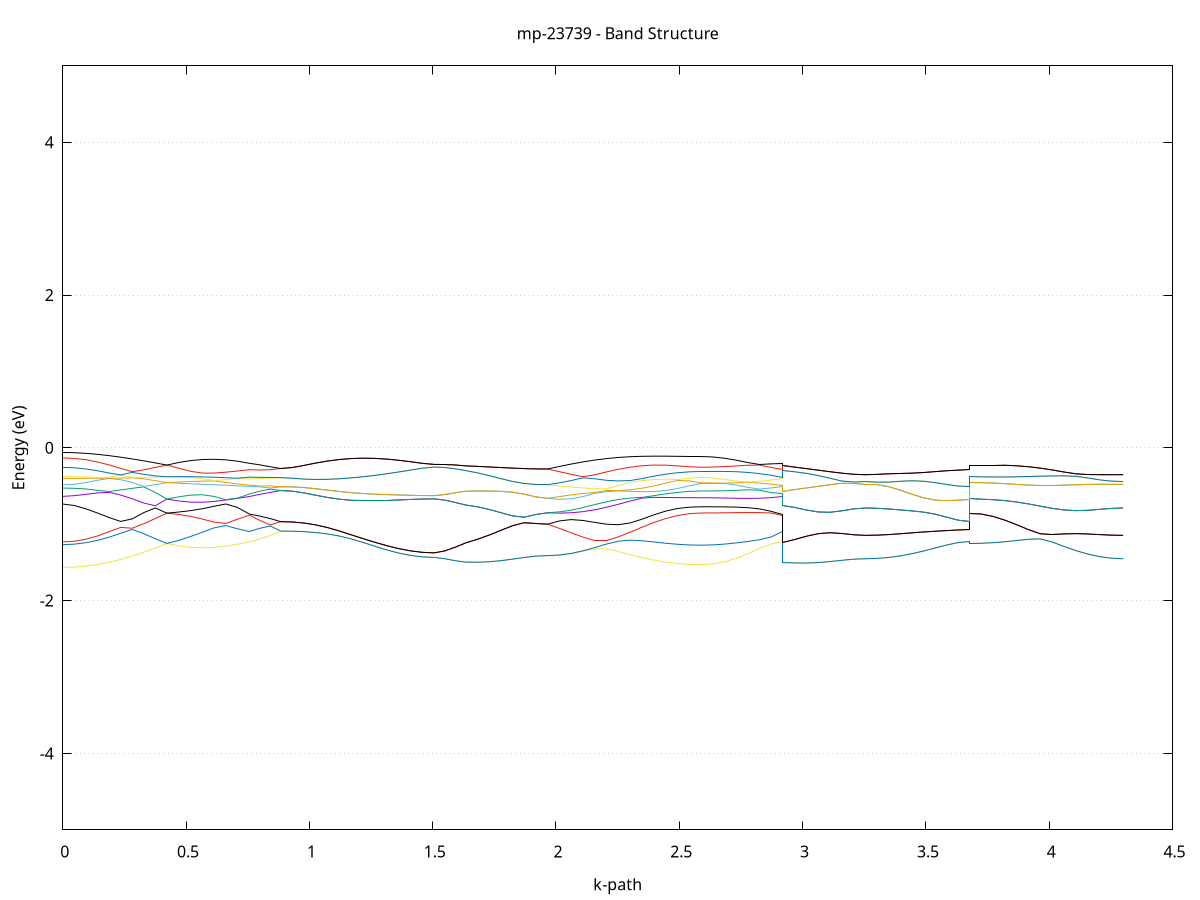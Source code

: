 set title 'mp-23739 - Band Structure'
set xlabel 'k-path'
set ylabel 'Energy (eV)'
set grid y
set yrange [-5:5]
set terminal png size 800,600
set output 'mp-23739_bands_gnuplot.png'
plot '-' using 1:2 with lines notitle, '-' using 1:2 with lines notitle, '-' using 1:2 with lines notitle, '-' using 1:2 with lines notitle, '-' using 1:2 with lines notitle, '-' using 1:2 with lines notitle, '-' using 1:2 with lines notitle, '-' using 1:2 with lines notitle, '-' using 1:2 with lines notitle, '-' using 1:2 with lines notitle, '-' using 1:2 with lines notitle, '-' using 1:2 with lines notitle, '-' using 1:2 with lines notitle, '-' using 1:2 with lines notitle, '-' using 1:2 with lines notitle, '-' using 1:2 with lines notitle, '-' using 1:2 with lines notitle, '-' using 1:2 with lines notitle, '-' using 1:2 with lines notitle, '-' using 1:2 with lines notitle, '-' using 1:2 with lines notitle, '-' using 1:2 with lines notitle, '-' using 1:2 with lines notitle, '-' using 1:2 with lines notitle, '-' using 1:2 with lines notitle, '-' using 1:2 with lines notitle, '-' using 1:2 with lines notitle, '-' using 1:2 with lines notitle, '-' using 1:2 with lines notitle, '-' using 1:2 with lines notitle, '-' using 1:2 with lines notitle, '-' using 1:2 with lines notitle, '-' using 1:2 with lines notitle, '-' using 1:2 with lines notitle, '-' using 1:2 with lines notitle, '-' using 1:2 with lines notitle, '-' using 1:2 with lines notitle, '-' using 1:2 with lines notitle, '-' using 1:2 with lines notitle, '-' using 1:2 with lines notitle, '-' using 1:2 with lines notitle, '-' using 1:2 with lines notitle, '-' using 1:2 with lines notitle, '-' using 1:2 with lines notitle, '-' using 1:2 with lines notitle, '-' using 1:2 with lines notitle, '-' using 1:2 with lines notitle, '-' using 1:2 with lines notitle, '-' using 1:2 with lines notitle, '-' using 1:2 with lines notitle, '-' using 1:2 with lines notitle, '-' using 1:2 with lines notitle
0.000000 -6.260936
0.046913 -6.257136
0.093825 -6.245536
0.140737 -6.226536
0.187650 -6.200236
0.234562 -6.167036
0.281475 -6.127536
0.328387 -6.082136
0.375300 -6.031836
0.422212 -5.977336
0.422212 -5.977336
0.469971 -5.979836
0.517730 -5.976036
0.565489 -5.965836
0.613247 -5.949636
0.661006 -5.927736
0.708765 -5.900436
0.756523 -5.868436
0.756523 -5.868436
0.798979 -5.875536
0.841434 -5.878336
0.883889 -5.876936
0.883889 -5.876936
0.931827 -5.874936
0.979764 -5.868936
1.027702 -5.859336
1.075640 -5.846436
1.123577 -5.830836
1.171515 -5.813436
1.219453 -5.794936
1.267391 -5.776536
1.315328 -5.759336
1.363266 -5.744336
1.411204 -5.732736
1.459141 -5.725336
1.507079 -5.722836
1.507079 -5.722836
1.549534 -5.723736
1.591989 -5.726436
1.634445 -5.731036
1.634445 -5.731036
1.681755 -5.735236
1.729065 -5.741836
1.776375 -5.749436
1.823685 -5.756636
1.870995 -5.762436
1.918305 -5.766136
1.965615 -5.767436
1.965615 -5.767436
2.013552 -5.780336
2.061490 -5.798036
2.109428 -5.819436
2.157365 -5.843336
2.205303 -5.868336
2.253241 -5.893436
2.301178 -5.917536
2.349116 -5.939636
2.397054 -5.958836
2.444991 -5.974636
2.492929 -5.986236
2.540867 -5.993336
2.588804 -5.995736
2.588804 -5.995736
2.636114 -5.992636
2.683424 -5.983336
2.730734 -5.967936
2.778044 -5.947036
2.825354 -5.921036
2.872664 -5.890536
2.919974 -5.868436
2.919974 -5.731036
2.967733 -5.738036
3.015492 -5.747636
3.063251 -5.758036
3.111009 -5.767436
3.158768 -5.774936
3.206527 -5.779636
3.254285 -5.781236
3.254285 -5.781236
3.301198 -5.783136
3.348110 -5.788236
3.395023 -5.795836
3.441935 -5.804636
3.488848 -5.813536
3.535760 -5.821536
3.582673 -5.827736
3.629585 -5.831636
3.676498 -5.833036
3.676498 -5.977336
3.724435 -5.974936
3.772373 -5.967836
3.820311 -5.956136
3.868249 -5.940536
3.916186 -5.921436
3.964124 -5.899836
4.012062 -5.876636
4.059999 -5.853136
4.107937 -5.830636
4.155875 -5.810736
4.203812 -5.794936
4.251750 -5.784736
4.299688 -5.781236
e
0.000000 -5.605836
0.046913 -5.604036
0.093825 -5.598636
0.140737 -5.631036
0.187650 -5.684036
0.234562 -5.740936
0.281475 -5.800236
0.328387 -5.860336
0.375300 -5.919836
0.422212 -5.977336
0.422212 -5.977336
0.469971 -5.968536
0.517730 -5.953636
0.565489 -5.932936
0.613247 -5.907136
0.661006 -5.877536
0.708765 -5.849036
0.756523 -5.856536
0.756523 -5.856536
0.798979 -5.863636
0.841434 -5.871736
0.883889 -5.876936
0.883889 -5.876936
0.931827 -5.874936
0.979764 -5.868936
1.027702 -5.859336
1.075640 -5.846436
1.123577 -5.830836
1.171515 -5.813436
1.219453 -5.794936
1.267391 -5.776536
1.315328 -5.759336
1.363266 -5.744336
1.411204 -5.732736
1.459141 -5.725336
1.507079 -5.722836
1.507079 -5.722836
1.549534 -5.723736
1.591989 -5.726436
1.634445 -5.731036
1.634445 -5.731036
1.681755 -5.735236
1.729065 -5.741836
1.776375 -5.749436
1.823685 -5.756636
1.870995 -5.762436
1.918305 -5.766136
1.965615 -5.767436
1.965615 -5.767436
2.013552 -5.760736
2.061490 -5.761236
2.109428 -5.769536
2.157365 -5.785136
2.205303 -5.806536
2.253241 -5.831236
2.301178 -5.856836
2.349116 -5.881236
2.397054 -5.902936
2.444991 -5.920836
2.492929 -5.934136
2.540867 -5.942336
2.588804 -5.945136
2.588804 -5.945136
2.636114 -5.941536
2.683424 -5.931036
2.730734 -5.913736
2.778044 -5.890036
2.825354 -5.860236
2.872664 -5.824936
2.919974 -5.856536
2.919974 -5.731036
2.967733 -5.738036
3.015492 -5.747636
3.063251 -5.758036
3.111009 -5.767436
3.158768 -5.774936
3.206527 -5.779636
3.254285 -5.781236
3.254285 -5.781236
3.301198 -5.783136
3.348110 -5.788236
3.395023 -5.795836
3.441935 -5.804636
3.488848 -5.813536
3.535760 -5.821536
3.582673 -5.827736
3.629585 -5.831636
3.676498 -5.833036
3.676498 -5.977336
3.724435 -5.974936
3.772373 -5.967836
3.820311 -5.956136
3.868249 -5.940536
3.916186 -5.921436
3.964124 -5.899836
4.012062 -5.876636
4.059999 -5.853136
4.107937 -5.830636
4.155875 -5.810736
4.203812 -5.794936
4.251750 -5.784736
4.299688 -5.781236
e
0.000000 -5.529036
0.046913 -5.546536
0.093825 -5.584136
0.140737 -5.589836
0.187650 -5.577836
0.234562 -5.563136
0.281475 -5.546236
0.328387 -5.527636
0.375300 -5.508336
0.422212 -5.488936
0.422212 -5.488936
0.469971 -5.525236
0.517730 -5.568436
0.565489 -5.617036
0.613247 -5.669536
0.661006 -5.723736
0.708765 -5.774036
0.756523 -5.784936
0.756523 -5.784936
0.798979 -5.731436
0.841434 -5.673736
0.883889 -5.616436
0.883889 -5.616436
0.931827 -5.615136
0.979764 -5.611136
1.027702 -5.604836
1.075640 -5.596436
1.123577 -5.586536
1.171515 -5.575736
1.219453 -5.564636
1.267391 -5.554036
1.315328 -5.544336
1.363266 -5.536336
1.411204 -5.530336
1.459141 -5.526636
1.507079 -5.525336
1.507079 -5.525336
1.549534 -5.524536
1.591989 -5.521936
1.634445 -5.517536
1.634445 -5.517536
1.681755 -5.513636
1.729065 -5.507136
1.776375 -5.499736
1.823685 -5.492636
1.870995 -5.486836
1.918305 -5.483036
1.965615 -5.481836
1.965615 -5.481836
2.013552 -5.511436
2.061490 -5.539436
2.109428 -5.564336
2.157365 -5.585236
2.205303 -5.602336
2.253241 -5.616536
2.301178 -5.628636
2.349116 -5.638936
2.397054 -5.647836
2.444991 -5.655036
2.492929 -5.660336
2.540867 -5.663636
2.588804 -5.664736
2.588804 -5.664736
2.636114 -5.669936
2.683424 -5.685036
2.730734 -5.709336
2.778044 -5.741536
2.825354 -5.779936
2.872664 -5.822836
2.919974 -5.784936
2.919974 -5.517536
2.967733 -5.510136
3.015492 -5.499836
3.063251 -5.488636
3.111009 -5.478336
3.158768 -5.470236
3.206527 -5.465036
3.254285 -5.463236
3.254285 -5.463236
3.301198 -5.461136
3.348110 -5.455336
3.395023 -5.446736
3.441935 -5.436636
3.488848 -5.426436
3.535760 -5.417336
3.582673 -5.410036
3.629585 -5.405436
3.676498 -5.403936
3.676498 -5.488936
3.724435 -5.488336
3.772373 -5.486336
3.820311 -5.483336
3.868249 -5.479536
3.916186 -5.475436
3.964124 -5.471336
4.012062 -5.467836
4.059999 -5.465136
4.107937 -5.463436
4.155875 -5.462736
4.203812 -5.462736
4.251750 -5.463036
4.299688 -5.463236
e
0.000000 -5.467836
0.046913 -5.458136
0.093825 -5.443536
0.140737 -5.433836
0.187650 -5.430536
0.234562 -5.433436
0.281475 -5.441836
0.328387 -5.454636
0.375300 -5.470736
0.422212 -5.488936
0.422212 -5.488936
0.469971 -5.460636
0.517730 -5.440836
0.565489 -5.429836
0.613247 -5.427536
0.661006 -5.433336
0.708765 -5.446236
0.756523 -5.465036
0.756523 -5.465036
0.798979 -5.510836
0.841434 -5.561736
0.883889 -5.616436
0.883889 -5.616436
0.931827 -5.615136
0.979764 -5.611136
1.027702 -5.604836
1.075640 -5.596436
1.123577 -5.586536
1.171515 -5.575736
1.219453 -5.564636
1.267391 -5.554036
1.315328 -5.544336
1.363266 -5.536336
1.411204 -5.530336
1.459141 -5.526636
1.507079 -5.525336
1.507079 -5.525336
1.549534 -5.524536
1.591989 -5.521936
1.634445 -5.517536
1.634445 -5.517536
1.681755 -5.513636
1.729065 -5.507136
1.776375 -5.499736
1.823685 -5.492636
1.870995 -5.486836
1.918305 -5.483036
1.965615 -5.481836
1.965615 -5.481836
2.013552 -5.452236
2.061490 -5.424036
2.109428 -5.398436
2.157365 -5.376036
2.205303 -5.357036
2.253241 -5.341536
2.301178 -5.329336
2.349116 -5.320036
2.397054 -5.313236
2.444991 -5.308536
2.492929 -5.305536
2.540867 -5.303836
2.588804 -5.303336
2.588804 -5.303336
2.636114 -5.307336
2.683424 -5.319036
2.730734 -5.337936
2.778044 -5.363136
2.825354 -5.393536
2.872664 -5.427936
2.919974 -5.465036
2.919974 -5.517536
2.967733 -5.510136
3.015492 -5.499736
3.063251 -5.488636
3.111009 -5.478336
3.158768 -5.470236
3.206527 -5.465036
3.254285 -5.463236
3.254285 -5.463236
3.301198 -5.461136
3.348110 -5.455336
3.395023 -5.446736
3.441935 -5.436636
3.488848 -5.426436
3.535760 -5.417336
3.582673 -5.410036
3.629585 -5.405436
3.676498 -5.403936
3.676498 -5.488936
3.724435 -5.488336
3.772373 -5.486336
3.820311 -5.483336
3.868249 -5.479536
3.916186 -5.475436
3.964124 -5.471336
4.012062 -5.467836
4.059999 -5.465136
4.107937 -5.463436
4.155875 -5.462736
4.203812 -5.462736
4.251750 -5.463036
4.299688 -5.463236
e
0.000000 -1.565336
0.046913 -1.561136
0.093825 -1.548336
0.140737 -1.527136
0.187650 -1.498036
0.234562 -1.461236
0.281475 -1.417536
0.328387 -1.367536
0.375300 -1.312036
0.422212 -1.252136
0.422212 -1.252136
0.469971 -1.282836
0.517730 -1.301836
0.565489 -1.308536
0.613247 -1.303336
0.661006 -1.287036
0.708765 -1.261536
0.756523 -1.230636
0.756523 -1.230636
0.798979 -1.194036
0.841434 -1.146836
0.883889 -1.089636
0.883889 -1.089636
0.931827 -1.091536
0.979764 -1.097736
1.027702 -1.109436
1.075640 -1.128336
1.123577 -1.156136
1.171515 -1.193936
1.219453 -1.240436
1.267391 -1.290436
1.315328 -1.338036
1.363266 -1.378636
1.411204 -1.409336
1.459141 -1.428336
1.507079 -1.434736
1.507079 -1.434736
1.549534 -1.452436
1.591989 -1.477536
1.634445 -1.496236
1.634445 -1.496236
1.681755 -1.498036
1.729065 -1.491436
1.776375 -1.477136
1.823685 -1.457236
1.870995 -1.435536
1.918305 -1.417836
1.965615 -1.410836
1.965615 -1.410836
2.013552 -1.404436
2.061490 -1.384836
2.109428 -1.354536
2.157365 -1.322036
2.205303 -1.321836
2.253241 -1.358536
2.301178 -1.399936
2.349116 -1.437936
2.397054 -1.470336
2.444991 -1.496136
2.492929 -1.514836
2.540867 -1.526236
2.588804 -1.530036
2.588804 -1.530036
2.636114 -1.520436
2.683424 -1.492236
2.730734 -1.446936
2.778044 -1.387136
2.825354 -1.318536
2.872664 -1.257736
2.919974 -1.230636
2.919974 -1.496236
2.967733 -1.506736
3.015492 -1.508736
3.063251 -1.502236
3.111009 -1.489136
3.158768 -1.472436
3.206527 -1.457836
3.254285 -1.451836
3.254285 -1.451836
3.301198 -1.447636
3.348110 -1.435236
3.395023 -1.414836
3.441935 -1.386836
3.488848 -1.352336
3.535760 -1.313236
3.582673 -1.273536
3.629585 -1.241136
3.676498 -1.228136
3.676498 -1.252136
3.724435 -1.249436
3.772373 -1.241636
3.820311 -1.229236
3.868249 -1.213336
3.916186 -1.196836
3.964124 -1.192236
4.012062 -1.232636
4.059999 -1.291036
4.107937 -1.345336
4.155875 -1.390436
4.203812 -1.424136
4.251750 -1.444836
4.299688 -1.451836
e
0.000000 -1.267236
0.046913 -1.260936
0.093825 -1.242136
0.140737 -1.211436
0.187650 -1.169736
0.234562 -1.118636
0.281475 -1.068636
0.328387 -1.124736
0.375300 -1.189136
0.422212 -1.252136
0.422212 -1.252136
0.469971 -1.211036
0.517730 -1.161336
0.565489 -1.105936
0.613247 -1.047736
0.661006 -1.017536
0.708765 -1.059736
0.756523 -1.095636
0.756523 -1.095636
0.798979 -1.053536
0.841434 -1.023636
0.883889 -1.089636
0.883889 -1.089636
0.931827 -1.091536
0.979764 -1.097736
1.027702 -1.109436
1.075640 -1.128336
1.123577 -1.156136
1.171515 -1.193936
1.219453 -1.240436
1.267391 -1.290436
1.315328 -1.338036
1.363266 -1.378636
1.411204 -1.409336
1.459141 -1.428336
1.507079 -1.434736
1.507079 -1.434736
1.549534 -1.452436
1.591989 -1.477536
1.634445 -1.496236
1.634445 -1.496236
1.681755 -1.498036
1.729065 -1.491436
1.776375 -1.477136
1.823685 -1.457236
1.870995 -1.435536
1.918305 -1.417836
1.965615 -1.410836
1.965615 -1.410836
2.013552 -1.403236
2.061490 -1.381936
2.109428 -1.348236
2.157365 -1.305236
2.205303 -1.259136
2.253241 -1.222036
2.301178 -1.208436
2.349116 -1.216336
2.397054 -1.232636
2.444991 -1.249336
2.492929 -1.262736
2.540867 -1.271336
2.588804 -1.274236
2.588804 -1.274236
2.636114 -1.270636
2.683424 -1.260336
2.730734 -1.244736
2.778044 -1.225636
2.825354 -1.203336
2.872664 -1.166936
2.919974 -1.095636
2.919974 -1.496236
2.967733 -1.506736
3.015492 -1.508736
3.063251 -1.502236
3.111009 -1.489136
3.158768 -1.472436
3.206527 -1.457836
3.254285 -1.451836
3.254285 -1.451836
3.301198 -1.447636
3.348110 -1.435236
3.395023 -1.414836
3.441935 -1.386836
3.488848 -1.352336
3.535760 -1.313236
3.582673 -1.273536
3.629585 -1.241136
3.676498 -1.228136
3.676498 -1.252136
3.724435 -1.249436
3.772373 -1.241636
3.820311 -1.229236
3.868249 -1.213336
3.916186 -1.196836
3.964124 -1.192236
4.012062 -1.232636
4.059999 -1.291036
4.107937 -1.345336
4.155875 -1.390436
4.203812 -1.424136
4.251750 -1.444836
4.299688 -1.451836
e
0.000000 -1.232136
0.046913 -1.223136
0.093825 -1.196636
0.140737 -1.154036
0.187650 -1.098336
0.234562 -1.041736
0.281475 -1.052536
0.328387 -0.993436
0.375300 -0.925036
0.422212 -0.855236
0.422212 -0.855236
0.469971 -0.872036
0.517730 -0.896636
0.565489 -0.931436
0.613247 -0.973336
0.661006 -0.989636
0.708765 -0.933636
0.756523 -0.882236
0.756523 -0.882236
0.798979 -0.950336
0.841434 -1.009836
0.883889 -0.966436
0.883889 -0.966436
0.931827 -0.970936
0.979764 -0.985136
1.027702 -1.009836
1.075640 -1.045736
1.123577 -1.090836
1.171515 -1.140736
1.219453 -1.190836
1.267391 -1.238436
1.315328 -1.282336
1.363266 -1.320136
1.411204 -1.349536
1.459141 -1.368236
1.507079 -1.374636
1.507079 -1.374636
1.549534 -1.348936
1.591989 -1.300236
1.634445 -1.243536
1.634445 -1.243536
1.681755 -1.197236
1.729065 -1.141936
1.776375 -1.080936
1.823685 -1.019636
1.870995 -0.980336
1.918305 -0.990636
1.965615 -0.999536
1.965615 -0.999536
2.013552 -1.054136
2.061490 -1.112236
2.109428 -1.168436
2.157365 -1.213436
2.205303 -1.213436
2.253241 -1.165236
2.301178 -1.103236
2.349116 -1.038736
2.397054 -0.977736
2.444991 -0.925336
2.492929 -0.885636
2.540867 -0.861336
2.588804 -0.853236
2.588804 -0.853236
2.636114 -0.852536
2.683424 -0.850836
2.730734 -0.848636
2.778044 -0.847136
2.825354 -0.847936
2.872664 -0.853736
2.919974 -0.882236
2.919974 -1.243536
2.967733 -1.200436
3.015492 -1.157236
3.063251 -1.123736
3.111009 -1.111536
3.158768 -1.121336
3.206527 -1.138136
3.254285 -1.145836
3.254285 -1.145836
3.301198 -1.143236
3.348110 -1.135936
3.395023 -1.125236
3.441935 -1.113236
3.488848 -1.101836
3.535760 -1.092236
3.582673 -1.083936
3.629585 -1.075436
3.676498 -1.070136
3.676498 -0.855236
3.724435 -0.866436
3.772373 -0.898236
3.820311 -0.946836
3.868249 -1.006836
3.916186 -1.071336
3.964124 -1.125436
4.012062 -1.134736
4.059999 -1.126636
4.107937 -1.123436
4.155875 -1.127736
4.203812 -1.135836
4.251750 -1.143036
4.299688 -1.145836
e
0.000000 -0.735936
0.046913 -0.755136
0.093825 -0.798836
0.140737 -0.853536
0.187650 -0.912636
0.234562 -0.963536
0.281475 -0.930136
0.328387 -0.848236
0.375300 -0.786936
0.422212 -0.855236
0.422212 -0.855236
0.469971 -0.840436
0.517730 -0.822336
0.565489 -0.797736
0.613247 -0.765536
0.661006 -0.734836
0.708765 -0.781336
0.756523 -0.866336
0.756523 -0.866336
0.798979 -0.893636
0.841434 -0.926236
0.883889 -0.966436
0.883889 -0.966436
0.931827 -0.970936
0.979764 -0.985136
1.027702 -1.009836
1.075640 -1.045736
1.123577 -1.090836
1.171515 -1.140736
1.219453 -1.190836
1.267391 -1.238436
1.315328 -1.282336
1.363266 -1.320136
1.411204 -1.349536
1.459141 -1.368236
1.507079 -1.374636
1.507079 -1.374636
1.549534 -1.348936
1.591989 -1.300236
1.634445 -1.243536
1.634445 -1.243536
1.681755 -1.197236
1.729065 -1.141936
1.776375 -1.080936
1.823685 -1.019636
1.870995 -0.980336
1.918305 -0.990636
1.965615 -0.999536
1.965615 -0.999536
2.013552 -0.956836
2.061490 -0.939536
2.109428 -0.950936
2.157365 -0.976136
2.205303 -0.999736
2.253241 -1.006536
2.301178 -0.982936
2.349116 -0.933836
2.397054 -0.877336
2.444991 -0.827936
2.492929 -0.794236
2.540867 -0.776836
2.588804 -0.771736
2.588804 -0.771736
2.636114 -0.772036
2.683424 -0.773036
2.730734 -0.776136
2.778044 -0.783536
2.825354 -0.799836
2.872664 -0.831236
2.919974 -0.866336
2.919974 -1.243536
2.967733 -1.200436
3.015492 -1.157236
3.063251 -1.123736
3.111009 -1.111536
3.158768 -1.121336
3.206527 -1.138136
3.254285 -1.145836
3.254285 -1.145836
3.301198 -1.143236
3.348110 -1.135936
3.395023 -1.125236
3.441935 -1.113236
3.488848 -1.101836
3.535760 -1.092236
3.582673 -1.083936
3.629585 -1.075436
3.676498 -1.070136
3.676498 -0.855236
3.724435 -0.866436
3.772373 -0.898236
3.820311 -0.946836
3.868249 -1.006836
3.916186 -1.071336
3.964124 -1.125436
4.012062 -1.134736
4.059999 -1.126636
4.107937 -1.123436
4.155875 -1.127736
4.203812 -1.135836
4.251750 -1.143036
4.299688 -1.145836
e
0.000000 -0.635836
0.046913 -0.626236
0.093825 -0.608536
0.140737 -0.590336
0.187650 -0.582136
0.234562 -0.618636
0.281475 -0.666036
0.328387 -0.722836
0.375300 -0.759236
0.422212 -0.669836
0.422212 -0.669836
0.469971 -0.695736
0.517730 -0.711136
0.565489 -0.712336
0.613247 -0.701736
0.661006 -0.683436
0.708765 -0.660936
0.756523 -0.637336
0.756523 -0.637336
0.798979 -0.609236
0.841434 -0.583336
0.883889 -0.559036
0.883889 -0.559036
0.931827 -0.568036
0.979764 -0.591536
1.027702 -0.621736
1.075640 -0.650836
1.123577 -0.673236
1.171515 -0.687336
1.219453 -0.693436
1.267391 -0.693436
1.315328 -0.689136
1.363266 -0.682536
1.411204 -0.675536
1.459141 -0.669936
1.507079 -0.667736
1.507079 -0.667736
1.549534 -0.685136
1.591989 -0.715836
1.634445 -0.748736
1.634445 -0.748736
1.681755 -0.772236
1.729065 -0.806736
1.776375 -0.848936
1.823685 -0.891036
1.870995 -0.908036
1.918305 -0.873036
1.965615 -0.850336
1.965615 -0.850336
2.013552 -0.854836
2.061490 -0.850336
2.109428 -0.835636
2.157365 -0.810936
2.205303 -0.777736
2.253241 -0.738436
2.301178 -0.696836
2.349116 -0.658036
2.397054 -0.648136
2.444991 -0.650236
2.492929 -0.652136
2.540867 -0.653136
2.588804 -0.653436
2.588804 -0.653436
2.636114 -0.654436
2.683424 -0.657136
2.730734 -0.660336
2.778044 -0.662136
2.825354 -0.660036
2.872664 -0.651836
2.919974 -0.637336
2.919974 -0.748736
2.967733 -0.780236
3.015492 -0.814136
3.063251 -0.839736
3.111009 -0.843736
3.158768 -0.824936
3.206527 -0.799636
3.254285 -0.787936
3.254285 -0.787936
3.301198 -0.791436
3.348110 -0.800436
3.395023 -0.812336
3.441935 -0.825136
3.488848 -0.840936
3.535760 -0.866936
3.582673 -0.905936
3.629585 -0.946136
3.676498 -0.965036
3.676498 -0.669836
3.724435 -0.672136
3.772373 -0.679036
3.820311 -0.691136
3.868249 -0.709536
3.916186 -0.734536
3.964124 -0.763636
4.012062 -0.792036
4.059999 -0.813236
4.107937 -0.822036
4.155875 -0.817836
4.203812 -0.805636
4.251750 -0.793136
4.299688 -0.787936
e
0.000000 -0.526536
0.046913 -0.529536
0.093825 -0.538936
0.140737 -0.555936
0.187650 -0.571736
0.234562 -0.551736
0.281475 -0.530036
0.328387 -0.510536
0.375300 -0.585036
0.422212 -0.669836
0.422212 -0.669836
0.469971 -0.641436
0.517730 -0.619336
0.565489 -0.613736
0.613247 -0.635936
0.661006 -0.678736
0.708765 -0.658236
0.756523 -0.604236
0.756523 -0.604236
0.798979 -0.568036
0.841434 -0.539936
0.883889 -0.559036
0.883889 -0.559036
0.931827 -0.568036
0.979764 -0.591536
1.027702 -0.621736
1.075640 -0.650836
1.123577 -0.673236
1.171515 -0.687336
1.219453 -0.693436
1.267391 -0.693436
1.315328 -0.689136
1.363266 -0.682536
1.411204 -0.675536
1.459141 -0.669936
1.507079 -0.667736
1.507079 -0.667736
1.549534 -0.685136
1.591989 -0.715836
1.634445 -0.748736
1.634445 -0.748736
1.681755 -0.772236
1.729065 -0.806736
1.776375 -0.848936
1.823685 -0.891036
1.870995 -0.908036
1.918305 -0.873036
1.965615 -0.850336
1.965615 -0.850336
2.013552 -0.838236
2.061490 -0.815736
2.109428 -0.781436
2.157365 -0.742536
2.205303 -0.705936
2.253241 -0.676536
2.301178 -0.657536
2.349116 -0.649136
2.397054 -0.626336
2.444991 -0.602036
2.492929 -0.583136
2.540867 -0.570036
2.588804 -0.565136
2.588804 -0.565136
2.636114 -0.564336
2.683424 -0.561636
2.730734 -0.556936
2.778044 -0.549736
2.825354 -0.554836
2.872664 -0.586036
2.919974 -0.604236
2.919974 -0.748736
2.967733 -0.780236
3.015492 -0.814136
3.063251 -0.839736
3.111009 -0.843736
3.158768 -0.824936
3.206527 -0.799636
3.254285 -0.787936
3.254285 -0.787936
3.301198 -0.791436
3.348110 -0.800436
3.395023 -0.812336
3.441935 -0.825136
3.488848 -0.840936
3.535760 -0.866936
3.582673 -0.905936
3.629585 -0.946136
3.676498 -0.965036
3.676498 -0.669836
3.724435 -0.672136
3.772373 -0.679036
3.820311 -0.691136
3.868249 -0.709536
3.916186 -0.734536
3.964124 -0.763636
4.012062 -0.792036
4.059999 -0.813236
4.107937 -0.822036
4.155875 -0.817836
4.203812 -0.805636
4.251750 -0.793136
4.299688 -0.787936
e
0.000000 -0.484236
0.046913 -0.476136
0.093825 -0.454536
0.140737 -0.425036
0.187650 -0.399936
0.234562 -0.417136
0.281475 -0.452836
0.328387 -0.506636
0.375300 -0.481636
0.422212 -0.455736
0.422212 -0.455736
0.469971 -0.463536
0.517730 -0.470536
0.565489 -0.476936
0.613247 -0.483036
0.661006 -0.489736
0.708765 -0.497336
0.756523 -0.506236
0.756523 -0.506236
0.798979 -0.510236
0.841434 -0.527036
0.883889 -0.509036
0.883889 -0.509036
0.931827 -0.511536
0.979764 -0.520436
1.027702 -0.535836
1.075640 -0.554336
1.123577 -0.572236
1.171515 -0.587236
1.219453 -0.598536
1.267391 -0.606636
1.315328 -0.612636
1.363266 -0.617436
1.411204 -0.621636
1.459141 -0.624836
1.507079 -0.626136
1.507079 -0.626136
1.549534 -0.611236
1.591989 -0.588236
1.634445 -0.567636
1.634445 -0.567636
1.681755 -0.565336
1.729065 -0.565736
1.776375 -0.569436
1.823685 -0.581036
1.870995 -0.606736
1.918305 -0.641836
1.965615 -0.661136
1.965615 -0.661136
2.013552 -0.674636
2.061490 -0.667336
2.109428 -0.638036
2.157365 -0.595636
2.205303 -0.573736
2.253241 -0.562936
2.301178 -0.569436
2.349116 -0.574936
2.397054 -0.572536
2.444991 -0.558636
2.492929 -0.532336
2.540867 -0.497536
2.588804 -0.465936
2.588804 -0.465936
2.636114 -0.465336
2.683424 -0.467936
2.730734 -0.486336
2.778044 -0.517936
2.825354 -0.539536
2.872664 -0.525336
2.919974 -0.506236
2.919974 -0.567636
2.967733 -0.546536
3.015492 -0.525436
3.063251 -0.504136
3.111009 -0.483236
3.158768 -0.463936
3.206527 -0.466536
3.254285 -0.478836
3.254285 -0.478836
3.301198 -0.481536
3.348110 -0.507536
3.395023 -0.553736
3.441935 -0.605736
3.488848 -0.653136
3.535760 -0.683636
3.582673 -0.691436
3.629585 -0.685836
3.676498 -0.681536
3.676498 -0.455736
3.724435 -0.456636
3.772373 -0.460536
3.820311 -0.468736
3.868249 -0.479136
3.916186 -0.487536
3.964124 -0.491736
4.012062 -0.491736
4.059999 -0.488736
4.107937 -0.484236
4.155875 -0.479836
4.203812 -0.477136
4.251750 -0.477636
4.299688 -0.478836
e
0.000000 -0.400036
0.046913 -0.399836
0.093825 -0.399036
0.140737 -0.397536
0.187650 -0.399036
0.234562 -0.395836
0.281475 -0.393036
0.328387 -0.405736
0.375300 -0.429636
0.422212 -0.455736
0.422212 -0.455736
0.469971 -0.447736
0.517730 -0.440836
0.565489 -0.435636
0.613247 -0.432236
0.661006 -0.453636
0.708765 -0.472136
0.756523 -0.488336
0.756523 -0.488336
0.798979 -0.499436
0.841434 -0.499336
0.883889 -0.509036
0.883889 -0.509036
0.931827 -0.511536
0.979764 -0.520436
1.027702 -0.535836
1.075640 -0.554336
1.123577 -0.572236
1.171515 -0.587236
1.219453 -0.598536
1.267391 -0.606636
1.315328 -0.612636
1.363266 -0.617436
1.411204 -0.621636
1.459141 -0.624836
1.507079 -0.626136
1.507079 -0.626136
1.549534 -0.611236
1.591989 -0.588236
1.634445 -0.567636
1.634445 -0.567636
1.681755 -0.565336
1.729065 -0.565736
1.776375 -0.569436
1.823685 -0.581036
1.870995 -0.606736
1.918305 -0.641836
1.965615 -0.661136
1.965615 -0.661136
2.013552 -0.638336
2.061490 -0.615836
2.109428 -0.598036
2.157365 -0.584636
2.205303 -0.557836
2.253241 -0.560536
2.301178 -0.549136
2.349116 -0.528736
2.397054 -0.499136
2.444991 -0.462936
2.492929 -0.426636
2.540867 -0.433036
2.588804 -0.457936
2.588804 -0.457936
2.636114 -0.460136
2.683424 -0.462736
2.730734 -0.457436
2.778044 -0.450236
2.825354 -0.462536
2.872664 -0.474736
2.919974 -0.488336
2.919974 -0.567636
2.967733 -0.546536
3.015492 -0.525436
3.063251 -0.504136
3.111009 -0.483236
3.158768 -0.463936
3.206527 -0.466536
3.254285 -0.478836
3.254285 -0.478836
3.301198 -0.481536
3.348110 -0.507536
3.395023 -0.553736
3.441935 -0.605736
3.488848 -0.653136
3.535760 -0.683636
3.582673 -0.691436
3.629585 -0.685836
3.676498 -0.681536
3.676498 -0.455736
3.724435 -0.456636
3.772373 -0.460536
3.820311 -0.468736
3.868249 -0.479136
3.916186 -0.487536
3.964124 -0.491736
4.012062 -0.491736
4.059999 -0.488736
4.107937 -0.484236
4.155875 -0.479836
4.203812 -0.477136
4.251750 -0.477636
4.299688 -0.478836
e
0.000000 -0.377536
0.046913 -0.378836
0.093825 -0.382536
0.140737 -0.388936
0.187650 -0.387436
0.234562 -0.359736
0.281475 -0.384536
0.328387 -0.389536
0.375300 -0.385036
0.422212 -0.378436
0.422212 -0.378436
0.469971 -0.381536
0.517730 -0.387936
0.565489 -0.404836
0.613247 -0.427636
0.661006 -0.417336
0.708765 -0.401436
0.756523 -0.407336
0.756523 -0.407336
0.798979 -0.401836
0.841434 -0.395636
0.883889 -0.390236
0.883889 -0.390236
0.931827 -0.397736
0.979764 -0.409236
1.027702 -0.414236
1.075640 -0.412036
1.123577 -0.404536
1.171515 -0.393036
1.219453 -0.378036
1.267391 -0.359836
1.315328 -0.338836
1.363266 -0.315536
1.411204 -0.290836
1.459141 -0.266536
1.507079 -0.251936
1.507079 -0.251936
1.549534 -0.257936
1.591989 -0.274336
1.634445 -0.298636
1.634445 -0.298636
1.681755 -0.327936
1.729065 -0.363636
1.776375 -0.403136
1.823685 -0.440436
1.870995 -0.466536
1.918305 -0.478836
1.965615 -0.482136
1.965615 -0.482136
2.013552 -0.499936
2.061490 -0.513836
2.109428 -0.525336
2.157365 -0.535036
2.205303 -0.534536
2.253241 -0.494036
2.301178 -0.452736
2.349116 -0.428236
2.397054 -0.415336
2.444991 -0.410036
2.492929 -0.415536
2.540867 -0.398236
2.588804 -0.386836
2.588804 -0.386836
2.636114 -0.394536
2.683424 -0.413636
2.730734 -0.434636
2.778044 -0.448736
2.825354 -0.436936
2.872664 -0.422836
2.919974 -0.407336
2.919974 -0.298636
2.967733 -0.313536
3.015492 -0.334536
3.063251 -0.362936
3.111009 -0.397736
3.158768 -0.434636
3.206527 -0.447536
3.254285 -0.441536
3.254285 -0.441536
3.301198 -0.449336
3.348110 -0.448736
3.395023 -0.437936
3.441935 -0.431236
3.488848 -0.436836
3.535760 -0.454736
3.582673 -0.478836
3.629585 -0.500336
3.676498 -0.509436
3.676498 -0.378436
3.724435 -0.379736
3.772373 -0.381936
3.820311 -0.381836
3.868249 -0.379136
3.916186 -0.375036
3.964124 -0.370936
4.012062 -0.367736
4.059999 -0.366936
4.107937 -0.373136
4.155875 -0.394236
4.203812 -0.419136
4.251750 -0.436136
4.299688 -0.441536
e
0.000000 -0.255836
0.046913 -0.261136
0.093825 -0.276436
0.140737 -0.300136
0.187650 -0.329436
0.234562 -0.354936
0.281475 -0.321036
0.328387 -0.347236
0.375300 -0.367436
0.422212 -0.378436
0.422212 -0.378436
0.469971 -0.377036
0.517730 -0.377636
0.565489 -0.380336
0.613247 -0.384936
0.661006 -0.391036
0.708765 -0.398536
0.756523 -0.383536
0.756523 -0.383536
0.798979 -0.386236
0.841434 -0.387336
0.883889 -0.390236
0.883889 -0.390236
0.931827 -0.397736
0.979764 -0.409236
1.027702 -0.414236
1.075640 -0.412036
1.123577 -0.404536
1.171515 -0.393036
1.219453 -0.378036
1.267391 -0.359836
1.315328 -0.338836
1.363266 -0.315536
1.411204 -0.290836
1.459141 -0.266536
1.507079 -0.251936
1.507079 -0.251936
1.549534 -0.257936
1.591989 -0.274336
1.634445 -0.298636
1.634445 -0.298636
1.681755 -0.327936
1.729065 -0.363636
1.776375 -0.403136
1.823685 -0.440436
1.870995 -0.466536
1.918305 -0.478836
1.965615 -0.482136
1.965615 -0.482136
2.013552 -0.458636
2.061490 -0.428236
2.109428 -0.392036
2.157365 -0.405536
2.205303 -0.425436
2.253241 -0.433836
2.301178 -0.428036
2.349116 -0.402336
2.397054 -0.370836
2.444991 -0.344836
2.492929 -0.325736
2.540867 -0.314036
2.588804 -0.310136
2.588804 -0.310136
2.636114 -0.309236
2.683424 -0.308936
2.730734 -0.312536
2.778044 -0.322036
2.825354 -0.337936
2.872664 -0.359436
2.919974 -0.383536
2.919974 -0.298636
2.967733 -0.313536
3.015492 -0.334536
3.063251 -0.362936
3.111009 -0.397736
3.158768 -0.434636
3.206527 -0.447536
3.254285 -0.441536
3.254285 -0.441536
3.301198 -0.449336
3.348110 -0.448736
3.395023 -0.437936
3.441935 -0.431236
3.488848 -0.436836
3.535760 -0.454736
3.582673 -0.478836
3.629585 -0.500336
3.676498 -0.509436
3.676498 -0.378436
3.724435 -0.379736
3.772373 -0.381936
3.820311 -0.381836
3.868249 -0.379136
3.916186 -0.375036
3.964124 -0.370936
4.012062 -0.367736
4.059999 -0.366936
4.107937 -0.373136
4.155875 -0.394236
4.203812 -0.419136
4.251750 -0.436136
4.299688 -0.441536
e
0.000000 -0.132336
0.046913 -0.138336
0.093825 -0.156136
0.140737 -0.185236
0.187650 -0.224036
0.234562 -0.269036
0.281475 -0.313136
0.328387 -0.288036
0.375300 -0.256436
0.422212 -0.226136
0.422212 -0.226136
0.469971 -0.266736
0.517730 -0.307036
0.565489 -0.330636
0.613247 -0.330436
0.661006 -0.318836
0.708765 -0.303236
0.756523 -0.286036
0.756523 -0.286036
0.798979 -0.290036
0.841434 -0.285736
0.883889 -0.270636
0.883889 -0.270636
0.931827 -0.257436
0.979764 -0.228836
1.027702 -0.198236
1.075640 -0.171836
1.123577 -0.152136
1.171515 -0.140036
1.219453 -0.135636
1.267391 -0.138536
1.315328 -0.148036
1.363266 -0.163136
1.411204 -0.182336
1.459141 -0.203436
1.507079 -0.217036
1.507079 -0.217036
1.549534 -0.218636
1.591989 -0.224636
1.634445 -0.236436
1.634445 -0.236436
1.681755 -0.243036
1.729065 -0.250536
1.776375 -0.258336
1.823685 -0.265736
1.870995 -0.271836
1.918305 -0.275936
1.965615 -0.277436
1.965615 -0.277436
2.013552 -0.312036
2.061490 -0.346136
2.109428 -0.378136
2.157365 -0.353036
2.205303 -0.314836
2.253241 -0.280536
2.301178 -0.253036
2.349116 -0.234236
2.397054 -0.225636
2.444991 -0.227136
2.492929 -0.236436
2.540867 -0.248236
2.588804 -0.254036
2.588804 -0.254036
2.636114 -0.251936
2.683424 -0.245936
2.730734 -0.237336
2.778044 -0.227736
2.825354 -0.225936
2.872664 -0.257636
2.919974 -0.286036
2.919974 -0.236436
2.967733 -0.252636
3.015492 -0.271936
3.063251 -0.292436
3.111009 -0.312636
3.158768 -0.331336
3.206527 -0.346036
3.254285 -0.352136
3.254285 -0.352136
3.301198 -0.347636
3.348110 -0.340336
3.395023 -0.335736
3.441935 -0.331736
3.488848 -0.323636
3.535760 -0.311836
3.582673 -0.300336
3.629585 -0.292236
3.676498 -0.289336
3.676498 -0.226136
3.724435 -0.225836
3.772373 -0.225836
3.820311 -0.228236
3.868249 -0.235036
3.916186 -0.247436
3.964124 -0.265736
4.012062 -0.289536
4.059999 -0.316536
4.107937 -0.340136
4.155875 -0.349536
4.203812 -0.351536
4.251750 -0.352036
4.299688 -0.352136
e
0.000000 -0.061236
0.046913 -0.064036
0.093825 -0.072236
0.140737 -0.085236
0.187650 -0.102236
0.234562 -0.122436
0.281475 -0.145336
0.328387 -0.170336
0.375300 -0.197436
0.422212 -0.226136
0.422212 -0.226136
0.469971 -0.192036
0.517730 -0.167436
0.565489 -0.153236
0.613247 -0.149836
0.661006 -0.157236
0.708765 -0.174936
0.756523 -0.202236
0.756523 -0.202236
0.798979 -0.222936
0.841434 -0.247536
0.883889 -0.270636
0.883889 -0.270636
0.931827 -0.257436
0.979764 -0.228836
1.027702 -0.198236
1.075640 -0.171836
1.123577 -0.152136
1.171515 -0.140036
1.219453 -0.135636
1.267391 -0.138536
1.315328 -0.148036
1.363266 -0.163136
1.411204 -0.182336
1.459141 -0.203436
1.507079 -0.217036
1.507079 -0.217036
1.549534 -0.218636
1.591989 -0.224636
1.634445 -0.236436
1.634445 -0.236436
1.681755 -0.243036
1.729065 -0.250536
1.776375 -0.258336
1.823685 -0.265736
1.870995 -0.271836
1.918305 -0.275936
1.965615 -0.277436
1.965615 -0.277436
2.013552 -0.243936
2.061490 -0.212636
2.109428 -0.184436
2.157365 -0.160236
2.205303 -0.140736
2.253241 -0.126036
2.301178 -0.116336
2.349116 -0.110936
2.397054 -0.109036
2.444991 -0.109436
2.492929 -0.111236
2.540867 -0.113236
2.588804 -0.114036
2.588804 -0.114036
2.636114 -0.119736
2.683424 -0.136136
2.730734 -0.161436
2.778044 -0.192736
2.825354 -0.218236
2.872664 -0.209636
2.919974 -0.202236
2.919974 -0.236436
2.967733 -0.252636
3.015492 -0.271936
3.063251 -0.292436
3.111009 -0.312636
3.158768 -0.331336
3.206527 -0.346036
3.254285 -0.352136
3.254285 -0.352136
3.301198 -0.347636
3.348110 -0.340336
3.395023 -0.335736
3.441935 -0.331736
3.488848 -0.323636
3.535760 -0.311836
3.582673 -0.300336
3.629585 -0.292236
3.676498 -0.289336
3.676498 -0.226136
3.724435 -0.225836
3.772373 -0.225836
3.820311 -0.228236
3.868249 -0.235036
3.916186 -0.247436
3.964124 -0.265736
4.012062 -0.289536
4.059999 -0.316536
4.107937 -0.340136
4.155875 -0.349536
4.203812 -0.351536
4.251750 -0.352036
4.299688 -0.352136
e
0.000000 6.500864
0.046913 6.512464
0.093825 6.546164
0.140737 6.597864
0.187650 6.659664
0.234562 6.718964
0.281475 6.763364
0.328387 6.791364
0.375300 6.809964
0.422212 6.825264
0.422212 6.825264
0.469971 6.770264
0.517730 6.730564
0.565489 6.706964
0.613247 6.699164
0.661006 6.706464
0.708765 6.728364
0.756523 6.763764
0.756523 6.763764
0.798979 6.801964
0.841434 6.807964
0.883889 6.823664
0.883889 6.823664
0.931827 6.824664
0.979764 6.831564
1.027702 6.846564
1.075640 6.866764
1.123577 6.886364
1.171515 6.898864
1.219453 6.898464
1.267391 6.883064
1.315328 6.856264
1.363266 6.825764
1.411204 6.798964
1.459141 6.780964
1.507079 6.774664
1.507079 6.774664
1.549534 6.763864
1.591989 6.742164
1.634445 6.724164
1.634445 6.724164
1.681755 6.752664
1.729065 6.797564
1.776375 6.856464
1.823685 6.926164
1.870995 7.002164
1.918305 7.074664
1.965615 7.112664
1.965615 7.112664
2.013552 7.106564
2.061490 7.107664
2.109428 7.073964
2.157365 7.031164
2.205303 6.988364
2.253241 6.946464
2.301178 6.905064
2.349116 6.863464
2.397054 6.818464
2.444991 6.763564
2.492929 6.704464
2.540867 6.661564
2.588804 6.646264
2.588804 6.646264
2.636114 6.650664
2.683424 6.663364
2.730734 6.682964
2.778044 6.706664
2.825354 6.730564
2.872664 6.750864
2.919974 6.763764
2.919974 6.724164
2.967733 6.694464
3.015492 6.686064
3.063251 6.700864
3.111009 6.738364
3.158768 6.796364
3.206527 6.869364
3.254285 6.922264
3.254285 6.922264
3.301198 6.929964
3.348110 6.951664
3.395023 6.983164
3.441935 7.017364
3.488848 7.044164
3.535760 7.055864
3.582673 7.055164
3.629585 7.050664
3.676498 7.048464
3.676498 6.825264
3.724435 6.834664
3.772373 6.861264
3.820311 6.899964
3.868249 6.941664
3.916186 6.974464
3.964124 6.989664
4.012062 6.986464
4.059999 6.971764
4.107937 6.953464
4.155875 6.937664
4.203812 6.927464
4.251750 6.923064
4.299688 6.922264
e
0.000000 6.655864
0.046913 6.665964
0.093825 6.695264
0.140737 6.740264
0.187650 6.792264
0.234562 6.834564
0.281475 6.851964
0.328387 6.849864
0.375300 6.839164
0.422212 6.825264
0.422212 6.825264
0.469971 6.893664
0.517730 6.970164
0.565489 7.040264
0.613247 7.057164
0.661006 6.996764
0.708765 6.911064
0.756523 6.826464
0.756523 6.826464
0.798979 6.807364
0.841434 6.830864
0.883889 6.823664
0.883889 6.823664
0.931827 6.824664
0.979764 6.831564
1.027702 6.846564
1.075640 6.866764
1.123577 6.886364
1.171515 6.898864
1.219453 6.898464
1.267391 6.883064
1.315328 6.856264
1.363266 6.825764
1.411204 6.798964
1.459141 6.780964
1.507079 6.774664
1.507079 6.774664
1.549534 6.763864
1.591989 6.742164
1.634445 6.724164
1.634445 6.724164
1.681755 6.752664
1.729065 6.797564
1.776375 6.856464
1.823685 6.926164
1.870995 7.002164
1.918305 7.074664
1.965615 7.112664
1.965615 7.112664
2.013552 7.120664
2.061490 7.110264
2.109428 7.116364
2.157365 7.131464
2.205303 7.150364
2.253241 7.167464
2.301178 7.165364
2.349116 7.065564
2.397054 6.954964
2.444991 6.875064
2.492929 6.831264
2.540867 6.809964
2.588804 6.803364
2.588804 6.803364
2.636114 6.796664
2.683424 6.782864
2.730734 6.771064
2.778044 6.766964
2.825354 6.773864
2.872664 6.793564
2.919974 6.826464
2.919974 6.724164
2.967733 6.694464
3.015492 6.686064
3.063251 6.700864
3.111009 6.738364
3.158768 6.796364
3.206527 6.869364
3.254285 6.922264
3.254285 6.922264
3.301198 6.929964
3.348110 6.951664
3.395023 6.983164
3.441935 7.017364
3.488848 7.044164
3.535760 7.055864
3.582673 7.055164
3.629585 7.050664
3.676498 7.048464
3.676498 6.825264
3.724435 6.834664
3.772373 6.861264
3.820311 6.899964
3.868249 6.941664
3.916186 6.974464
3.964124 6.989664
4.012062 6.986464
4.059999 6.971764
4.107937 6.953464
4.155875 6.937664
4.203812 6.927464
4.251750 6.923064
4.299688 6.922264
e
0.000000 7.025064
0.046913 7.022364
0.093825 7.015664
0.140737 7.008864
0.187650 7.010164
0.234562 7.033864
0.281475 7.090064
0.328387 7.164964
0.375300 7.234464
0.422212 7.277064
0.422212 7.277064
0.469971 7.267764
0.517730 7.241264
0.565489 7.200164
0.613247 7.153264
0.661006 7.108864
0.708765 7.071164
0.756523 7.041064
0.756523 7.041064
0.798979 6.980364
0.841434 6.946664
0.883889 6.974064
0.883889 6.974064
0.931827 6.999264
0.979764 7.068364
1.027702 7.169964
1.075640 7.286364
1.123577 7.353364
1.171515 7.318464
1.219453 7.261264
1.267391 7.203764
1.315328 7.150764
1.363266 7.105464
1.411204 7.071064
1.459141 7.049564
1.507079 7.042264
1.507079 7.042264
1.549534 7.068364
1.591989 7.135264
1.634445 7.226964
1.634445 7.226964
1.681755 7.265464
1.729065 7.310764
1.776375 7.344164
1.823685 7.351264
1.870995 7.330864
1.918305 7.291164
1.965615 7.263764
1.965615 7.263764
2.013552 7.217964
2.061490 7.201964
2.109428 7.221464
2.157365 7.251664
2.205303 7.273464
2.253241 7.258764
2.301178 7.180464
2.349116 7.118264
2.397054 7.054564
2.444991 7.001564
2.492929 6.968764
2.540867 6.956964
2.588804 6.956564
2.588804 6.956564
2.636114 6.970864
2.683424 7.008064
2.730734 7.060264
2.778044 7.122564
2.825354 7.125264
2.872664 7.094864
2.919974 7.041064
2.919974 7.226964
2.967733 7.349164
3.015492 7.485864
3.063251 7.488464
3.111009 7.365864
3.158768 7.236464
3.206527 7.118564
3.254285 7.050364
3.254285 7.050364
3.301198 7.056264
3.348110 7.072464
3.395023 7.095164
3.441935 7.119664
3.488848 7.143664
3.535760 7.168564
3.582673 7.191964
3.629585 7.208464
3.676498 7.214364
3.676498 7.277064
3.724435 7.295764
3.772373 7.348664
3.820311 7.422664
3.868249 7.468064
3.916186 7.446064
3.964124 7.401864
4.012062 7.343964
4.059999 7.277164
4.107937 7.209264
4.155875 7.147164
4.203812 7.096664
4.251750 7.062664
4.299688 7.050364
e
0.000000 7.140564
0.046913 7.134764
0.093825 7.120564
0.140737 7.106264
0.187650 7.103864
0.234562 7.126364
0.281475 7.180264
0.328387 7.245664
0.375300 7.281764
0.422212 7.277064
0.422212 7.277064
0.469971 7.271964
0.517730 7.254064
0.565489 7.226964
0.613247 7.222664
0.661006 7.250264
0.708765 7.238364
0.756523 7.187164
0.756523 7.187164
0.798979 7.111964
0.841434 7.037464
0.883889 6.974064
0.883889 6.974064
0.931827 6.999264
0.979764 7.068364
1.027702 7.169964
1.075640 7.286364
1.123577 7.353364
1.171515 7.318464
1.219453 7.261264
1.267391 7.203764
1.315328 7.150764
1.363266 7.105464
1.411204 7.071064
1.459141 7.049564
1.507079 7.042264
1.507079 7.042264
1.549534 7.068364
1.591989 7.135264
1.634445 7.226964
1.634445 7.226964
1.681755 7.265464
1.729065 7.310764
1.776375 7.344164
1.823685 7.351264
1.870995 7.330864
1.918305 7.291164
1.965615 7.263764
1.965615 7.263764
2.013552 7.317364
2.061490 7.367864
2.109428 7.403764
2.157365 7.410064
2.205303 7.379364
2.253241 7.322364
2.301178 7.266964
2.349116 7.245164
2.397054 7.230064
2.444991 7.196164
2.492929 7.144764
2.540867 7.094864
2.588804 7.072764
2.588804 7.072764
2.636114 7.078864
2.683424 7.095164
2.730734 7.115364
2.778044 7.129364
2.825354 7.187964
2.872664 7.217764
2.919974 7.187164
2.919974 7.226964
2.967733 7.349164
3.015492 7.485864
3.063251 7.488464
3.111009 7.365864
3.158768 7.236464
3.206527 7.118564
3.254285 7.050364
3.254285 7.050464
3.301198 7.056264
3.348110 7.072464
3.395023 7.095164
3.441935 7.119664
3.488848 7.143664
3.535760 7.168564
3.582673 7.191964
3.629585 7.208464
3.676498 7.214364
3.676498 7.277064
3.724435 7.295764
3.772373 7.348664
3.820311 7.422664
3.868249 7.468064
3.916186 7.446064
3.964124 7.401864
4.012062 7.343964
4.059999 7.277164
4.107937 7.209264
4.155875 7.147164
4.203812 7.096664
4.251750 7.062664
4.299688 7.050464
e
0.000000 7.485764
0.046913 7.477364
0.093825 7.456064
0.140737 7.429964
0.187650 7.407064
0.234562 7.393964
0.281475 7.398264
0.328387 7.436964
0.375300 7.531464
0.422212 7.662264
0.422212 7.662264
0.469971 7.616664
0.517730 7.542964
0.565489 7.458764
0.613247 7.395364
0.661006 7.357764
0.708765 7.350964
0.756523 7.352864
0.756523 7.352864
0.798979 7.401864
0.841434 7.456364
0.883889 7.513364
0.883889 7.513364
0.931827 7.515764
0.979764 7.517564
1.027702 7.505564
1.075640 7.476264
1.123577 7.468064
1.171515 7.483164
1.219453 7.462864
1.267391 7.444264
1.315328 7.443864
1.363266 7.459764
1.411204 7.483964
1.459141 7.505764
1.507079 7.514764
1.507079 7.514764
1.549534 7.518664
1.591989 7.530264
1.634445 7.549564
1.634445 7.549564
1.681755 7.552364
1.729065 7.567364
1.776375 7.609164
1.823685 7.678464
1.870995 7.756964
1.918305 7.821164
1.965615 7.847764
1.965615 7.847764
2.013552 7.818864
2.061490 7.774264
2.109428 7.718764
2.157365 7.653864
2.205303 7.580064
2.253241 7.512064
2.301178 7.481564
2.349116 7.481164
2.397054 7.493464
2.444991 7.513464
2.492929 7.539064
2.540867 7.564264
2.588804 7.575964
2.588804 7.575964
2.636114 7.538164
2.683424 7.472364
2.730734 7.406264
2.778044 7.346264
2.825354 7.297864
2.872664 7.294964
2.919974 7.352864
2.919974 7.549564
2.967733 7.575864
3.015492 7.579264
3.063251 7.632364
3.111009 7.719264
3.158768 7.780164
3.206527 7.829464
3.254285 7.851464
3.254285 7.851464
3.301198 7.818564
3.348110 7.763764
3.395023 7.721564
3.441935 7.706364
3.488848 7.726464
3.535760 7.780764
3.582673 7.858464
3.629585 7.938964
3.676498 7.979864
3.676498 7.662264
3.724435 7.642564
3.772373 7.605664
3.820311 7.571264
3.868249 7.576464
3.916186 7.630364
3.964124 7.664464
4.012062 7.687064
4.059999 7.713864
4.107937 7.745364
4.155875 7.779164
4.203812 7.812364
4.251750 7.839764
4.299688 7.851464
e
0.000000 7.969564
0.046913 7.978864
0.093825 8.000764
0.140737 8.020164
0.187650 7.975964
0.234562 7.889164
0.281475 7.809764
0.328387 7.748064
0.375300 7.714864
0.422212 7.662264
0.422212 7.662264
0.469971 7.632964
0.517730 7.580764
0.565489 7.566564
0.613247 7.570864
0.661006 7.586564
0.708765 7.606464
0.756523 7.621164
0.756523 7.621164
0.798979 7.605764
0.841434 7.567364
0.883889 7.513364
0.883889 7.513364
0.931827 7.515764
0.979764 7.517564
1.027702 7.505564
1.075640 7.476264
1.123577 7.468064
1.171515 7.483164
1.219453 7.462864
1.267391 7.444264
1.315328 7.443864
1.363266 7.459764
1.411204 7.483964
1.459141 7.505764
1.507079 7.514764
1.507079 7.514764
1.549534 7.518664
1.591989 7.530264
1.634445 7.549564
1.634445 7.549564
1.681755 7.552364
1.729065 7.567364
1.776375 7.609164
1.823685 7.678464
1.870995 7.756964
1.918305 7.821164
1.965615 7.847764
1.965615 7.847764
2.013552 7.852264
2.061490 7.829764
2.109428 7.800664
2.157365 7.784364
2.205303 7.786464
2.253241 7.796964
2.301178 7.803364
2.349116 7.798364
2.397054 7.775464
2.444991 7.736664
2.492929 7.703664
2.540867 7.686164
2.588804 7.681064
2.588804 7.681064
2.636114 7.703464
2.683424 7.722864
2.730734 7.724464
2.778044 7.715664
2.825354 7.672664
2.872664 7.641364
2.919974 7.621164
2.919974 7.549564
2.967733 7.575864
3.015492 7.579264
3.063251 7.632364
3.111009 7.719264
3.158768 7.780164
3.206527 7.829464
3.254285 7.851464
3.254285 7.851464
3.301198 7.818564
3.348110 7.763764
3.395023 7.721564
3.441935 7.706364
3.488848 7.726464
3.535760 7.780764
3.582673 7.858464
3.629585 7.938964
3.676498 7.979864
3.676498 7.662264
3.724435 7.642564
3.772373 7.605664
3.820311 7.571264
3.868249 7.576464
3.916186 7.630364
3.964124 7.664464
4.012062 7.687064
4.059999 7.713864
4.107937 7.745364
4.155875 7.779164
4.203812 7.812364
4.251750 7.839764
4.299688 7.851464
e
0.000000 8.151664
0.046913 8.156064
0.093825 8.130064
0.140737 8.060064
0.187650 8.020464
0.234562 7.990664
0.281475 7.932364
0.328387 7.857264
0.375300 7.783164
0.422212 7.734764
0.422212 7.734764
0.469971 7.725164
0.517730 7.745764
0.565489 7.740864
0.613247 7.717764
0.661006 7.697364
0.708765 7.702064
0.756523 7.731364
0.756523 7.731364
0.798979 7.764764
0.841434 7.775964
0.883889 7.778564
0.883889 7.778564
0.931827 7.773464
0.979764 7.762664
1.027702 7.754364
1.075640 7.746564
1.123577 7.752564
1.171515 7.838364
1.219453 7.998864
1.267391 8.156664
1.315328 8.185464
1.363266 8.132364
1.411204 8.071764
1.459141 8.025864
1.507079 8.008564
1.507079 8.008564
1.549534 8.006964
1.591989 8.001064
1.634445 7.988564
1.634445 7.988564
1.681755 8.087564
1.729065 8.182264
1.776375 8.191064
1.823685 8.117864
1.870995 8.046464
1.918305 7.997664
1.965615 7.978664
1.965615 7.978664
2.013552 7.951164
2.061490 7.948564
2.109428 7.960364
2.157365 7.980964
2.205303 7.943864
2.253241 7.879564
2.301178 7.860764
2.349116 7.871864
2.397054 7.891064
2.444991 7.896764
2.492929 7.876664
2.540867 7.842864
2.588804 7.825664
2.588804 7.825664
2.636114 7.817964
2.683424 7.795264
2.730734 7.759564
2.778044 7.719064
2.825354 7.714264
2.872664 7.715964
2.919974 7.731364
2.919974 7.988564
2.967733 7.871564
3.015492 7.777164
3.063251 7.780864
3.111009 7.878064
3.158768 7.978064
3.206527 8.016564
3.254285 8.017864
3.254285 8.017864
3.301198 8.059064
3.348110 8.138364
3.395023 8.220564
3.441935 8.287064
3.488848 8.323464
3.535760 8.324464
3.582673 8.293464
3.629585 8.243764
3.676498 8.213464
3.676498 7.734764
3.724435 7.752864
3.772373 7.787364
3.820311 7.828064
3.868249 7.874564
3.916186 7.921464
3.964124 7.969364
4.012062 8.021364
4.059999 8.062064
4.107937 8.079264
4.155875 8.072964
4.203812 8.051964
4.251750 8.028664
4.299688 8.017864
e
0.000000 8.189964
0.046913 8.175164
0.093825 8.166364
0.140737 8.176064
0.187650 8.179164
0.234562 8.126164
0.281475 8.049764
0.328387 7.945564
0.375300 7.815464
0.422212 7.734764
0.422212 7.734764
0.469971 7.791764
0.517730 7.823164
0.565489 7.831564
0.613247 7.829564
0.661006 7.826964
0.708765 7.828164
0.756523 7.837264
0.756523 7.837264
0.798979 7.790464
0.841434 7.778764
0.883889 7.778564
0.883889 7.778564
0.931827 7.773464
0.979764 7.762664
1.027702 7.754364
1.075640 7.746564
1.123577 7.752564
1.171515 7.838364
1.219453 7.998864
1.267391 8.156664
1.315328 8.185464
1.363266 8.132364
1.411204 8.071764
1.459141 8.025864
1.507079 8.008564
1.507079 8.008564
1.549534 8.006964
1.591989 8.001064
1.634445 7.988564
1.634445 7.988564
1.681755 8.087564
1.729065 8.182264
1.776375 8.191064
1.823685 8.117864
1.870995 8.046464
1.918305 7.997664
1.965615 7.978664
1.965615 7.978664
2.013552 8.023564
2.061490 8.074364
2.109428 8.109764
2.157365 8.045964
2.205303 8.009464
2.253241 8.041164
2.301178 8.055164
2.349116 8.013764
2.397054 7.943964
2.444991 7.903864
2.492929 7.891464
2.540867 7.889964
2.588804 7.890364
2.588804 7.890364
2.636114 7.912064
2.683424 7.978564
2.730734 8.079364
2.778044 8.091964
2.825354 8.058664
2.872664 7.948164
2.919974 7.837264
2.919974 7.988564
2.967733 7.871564
3.015492 7.777164
3.063251 7.780864
3.111009 7.878064
3.158768 7.978064
3.206527 8.016564
3.254285 8.017864
3.254285 8.017864
3.301198 8.059064
3.348110 8.138364
3.395023 8.220564
3.441935 8.287064
3.488848 8.323464
3.535760 8.324464
3.582673 8.293464
3.629585 8.243764
3.676498 8.213464
3.676498 7.734764
3.724435 7.752864
3.772373 7.787364
3.820311 7.828064
3.868249 7.874564
3.916186 7.921464
3.964124 7.969364
4.012062 8.021364
4.059999 8.062064
4.107937 8.079264
4.155875 8.072964
4.203812 8.051964
4.251750 8.028664
4.299688 8.017864
e
0.000000 8.226464
0.046913 8.225064
0.093825 8.220664
0.140737 8.208464
0.187650 8.180564
0.234562 8.179364
0.281475 8.173664
0.328387 8.164964
0.375300 8.156064
0.422212 8.151664
0.422212 8.151664
0.469971 8.150264
0.517730 8.163664
0.565489 8.180264
0.613247 8.184064
0.661006 8.167864
0.708765 8.141064
0.756523 8.121564
0.756523 8.121564
0.798979 8.158364
0.841434 8.201064
0.883889 8.246564
0.883889 8.246564
0.931827 8.226964
0.979764 8.179564
1.027702 8.133064
1.075640 8.124064
1.123577 8.170164
1.171515 8.244864
1.219453 8.299864
1.267391 8.325464
1.315328 8.431864
1.363266 8.577164
1.411204 8.694264
1.459141 8.770364
1.507079 8.797464
1.507079 8.797464
1.549534 8.772264
1.591989 8.709164
1.634445 8.628264
1.634445 8.628264
1.681755 8.520364
1.729065 8.424764
1.776375 8.416064
1.823685 8.484164
1.870995 8.545464
1.918305 8.589164
1.965615 8.609664
1.965615 8.609664
2.013552 8.511664
2.061490 8.382164
2.109428 8.263364
2.157365 8.256464
2.205303 8.322164
2.253241 8.403264
2.301178 8.393064
2.349116 8.336364
2.397054 8.350864
2.444991 8.347564
2.492929 8.290264
2.540867 8.266264
2.588804 8.260664
2.588804 8.260664
2.636114 8.242764
2.683424 8.196564
2.730734 8.139664
2.778044 8.194964
2.825354 8.084664
2.872664 8.081364
2.919974 8.121564
2.919974 8.628264
2.967733 8.602164
3.015492 8.557464
3.063251 8.506164
3.111009 8.466164
3.158768 8.468664
3.206527 8.530964
3.254285 8.578464
3.254285 8.578464
3.301198 8.582064
3.348110 8.594564
3.395023 8.620464
3.441935 8.666364
3.488848 8.732264
3.535760 8.798964
3.582673 8.842264
3.629585 8.861764
3.676498 8.867364
3.676498 8.151664
3.724435 8.133964
3.772373 8.088464
3.820311 8.032964
3.868249 7.993064
3.916186 8.011264
3.964124 8.105564
4.012062 8.232164
4.059999 8.348764
4.107937 8.436564
4.155875 8.499464
4.203812 8.543364
4.251750 8.569664
4.299688 8.578464
e
0.000000 8.393364
0.046913 8.401064
0.093825 8.402364
0.140737 8.366364
0.187650 8.317664
0.234562 8.270864
0.281475 8.223764
0.328387 8.182764
0.375300 8.158564
0.422212 8.151664
0.422212 8.151664
0.469971 8.168864
0.517730 8.195764
0.565489 8.225564
0.613247 8.255764
0.661006 8.288864
0.708765 8.327764
0.756523 8.372564
0.756523 8.372564
0.798979 8.335164
0.841434 8.292164
0.883889 8.246564
0.883889 8.246564
0.931827 8.226964
0.979764 8.179564
1.027702 8.133064
1.075640 8.124064
1.123577 8.170164
1.171515 8.244864
1.219453 8.299864
1.267391 8.325464
1.315328 8.431864
1.363266 8.577164
1.411204 8.694264
1.459141 8.770364
1.507079 8.797464
1.507079 8.797464
1.549534 8.772264
1.591989 8.709164
1.634445 8.628264
1.634445 8.628264
1.681755 8.520364
1.729065 8.424764
1.776375 8.416064
1.823685 8.484164
1.870995 8.545464
1.918305 8.589164
1.965615 8.609664
1.965615 8.609664
2.013552 8.671864
2.061490 8.655764
2.109428 8.644164
2.157365 8.642164
2.205303 8.643964
2.253241 8.525564
2.301178 8.482364
2.349116 8.503364
2.397054 8.434164
2.444991 8.386164
2.492929 8.418764
2.540867 8.440464
2.588804 8.448064
2.588804 8.448064
2.636114 8.432864
2.683424 8.384664
2.730734 8.302464
2.778044 8.199464
2.825354 8.327664
2.872664 8.430364
2.919974 8.372564
2.919974 8.628264
2.967733 8.602164
3.015492 8.557464
3.063251 8.506164
3.111009 8.466164
3.158768 8.468664
3.206527 8.530964
3.254285 8.578464
3.254285 8.578464
3.301198 8.582064
3.348110 8.594564
3.395023 8.620464
3.441935 8.666364
3.488848 8.732264
3.535760 8.798964
3.582673 8.842264
3.629585 8.861764
3.676498 8.867364
3.676498 8.151664
3.724435 8.133964
3.772373 8.088464
3.820311 8.032964
3.868249 7.993064
3.916186 8.011264
3.964124 8.105564
4.012062 8.232164
4.059999 8.348764
4.107937 8.436564
4.155875 8.499464
4.203812 8.543364
4.251750 8.569664
4.299688 8.578464
e
0.000000 8.493464
0.046913 8.501264
0.093825 8.515164
0.140737 8.558664
0.187650 8.601364
0.234562 8.646764
0.281475 8.687164
0.328387 8.715164
0.375300 8.729264
0.422212 8.735664
0.422212 8.735664
0.469971 8.705464
0.517730 8.665964
0.565489 8.625164
0.613247 8.597964
0.661006 8.597464
0.708765 8.625064
0.756523 8.623364
0.756523 8.623364
0.798979 8.673264
0.841434 8.721964
0.883889 8.752264
0.883889 8.752264
0.931827 8.756464
0.979764 8.763664
1.027702 8.764664
1.075640 8.755864
1.123577 8.741964
1.171515 8.739764
1.219453 8.780664
1.267391 8.881764
1.315328 9.015364
1.363266 9.137364
1.411204 9.198364
1.459141 9.203064
1.507079 9.198164
1.507079 9.198164
1.549534 9.209364
1.591989 9.231364
1.634445 9.248964
1.634445 9.248964
1.681755 9.162364
1.729065 9.061764
1.776375 8.966664
1.823685 8.888964
1.870995 8.830264
1.918305 8.783864
1.965615 8.760664
1.965615 8.760664
2.013552 8.687564
2.061490 8.720164
2.109428 8.753364
2.157365 8.746464
2.205303 8.665264
2.253241 8.645364
2.301178 8.648064
2.349116 8.689864
2.397054 8.783764
2.444991 8.779464
2.492929 8.771664
2.540867 8.769364
2.588804 8.768964
2.588804 8.768964
2.636114 8.754764
2.683424 8.718764
2.730734 8.683464
2.778044 8.660064
2.825354 8.609764
2.872664 8.537064
2.919974 8.623364
2.919974 9.248964
2.967733 9.356764
3.015492 9.468364
3.063251 9.519364
3.111009 9.454364
3.158768 9.324364
3.206527 9.186064
3.254285 9.117764
3.254285 9.117764
3.301198 9.116364
3.348110 9.111564
3.395023 9.102464
3.441935 9.091364
3.488848 9.087764
3.535760 9.109964
3.582673 9.168464
3.629585 9.234364
3.676498 9.262464
3.676498 8.735664
3.724435 8.746764
3.772373 8.771964
3.820311 8.795064
3.868249 8.802764
3.916186 8.794064
3.964124 8.783264
4.012062 8.793464
4.059999 8.844964
4.107937 8.932164
4.155875 9.019664
4.203812 9.079064
4.251750 9.109064
4.299688 9.117764
e
0.000000 8.511964
0.046913 8.506064
0.093825 8.523964
0.140737 8.578464
0.187650 8.675864
0.234562 8.776964
0.281475 8.802264
0.328387 8.767364
0.375300 8.744764
0.422212 8.735664
0.422212 8.735664
0.469971 8.761164
0.517730 8.793964
0.565489 8.832064
0.613247 8.838264
0.661006 8.782764
0.708765 8.698064
0.756523 8.674264
0.756523 8.674264
0.798979 8.723664
0.841434 8.752764
0.883889 8.752264
0.883889 8.752264
0.931827 8.756464
0.979764 8.763664
1.027702 8.764664
1.075640 8.755864
1.123577 8.741964
1.171515 8.739764
1.219453 8.780664
1.267391 8.881764
1.315328 9.015364
1.363266 9.137364
1.411204 9.198364
1.459141 9.203064
1.507079 9.198164
1.507079 9.198164
1.549534 9.209364
1.591989 9.231364
1.634445 9.248964
1.634445 9.248964
1.681755 9.162364
1.729065 9.061764
1.776375 8.966664
1.823685 8.888964
1.870995 8.830264
1.918305 8.783864
1.965615 8.760664
1.965615 8.760664
2.013552 8.873864
2.061490 8.993964
2.109428 9.094164
2.157365 9.145764
2.205303 9.155664
2.253241 9.156164
2.301178 9.029664
2.349116 8.886764
2.397054 8.829664
2.444991 8.873964
2.492929 8.817664
2.540867 8.782664
2.588804 8.770764
2.588804 8.770764
2.636114 8.771764
2.683424 8.772164
2.730734 8.751164
2.778044 8.695264
2.825354 8.651664
2.872664 8.657764
2.919974 8.674264
2.919974 9.248964
2.967733 9.356764
3.015492 9.468364
3.063251 9.519364
3.111009 9.454364
3.158768 9.324364
3.206527 9.186064
3.254285 9.117764
3.254285 9.117764
3.301198 9.116364
3.348110 9.111564
3.395023 9.102464
3.441935 9.091364
3.488848 9.087764
3.535760 9.109964
3.582673 9.168464
3.629585 9.234364
3.676498 9.262464
3.676498 8.735664
3.724435 8.746764
3.772373 8.771964
3.820311 8.795064
3.868249 8.802764
3.916186 8.794064
3.964124 8.783264
4.012062 8.793464
4.059999 8.844964
4.107937 8.932164
4.155875 9.019664
4.203812 9.079064
4.251750 9.109064
4.299688 9.117764
e
0.000000 9.514264
0.046913 9.478664
0.093825 9.382164
0.140737 9.250064
0.187650 9.112164
0.234562 9.006864
0.281475 9.023264
0.328387 9.146464
0.375300 9.289864
0.422212 9.432264
0.422212 9.432264
0.469971 9.451264
0.517730 9.510164
0.565489 9.440164
0.613247 9.400364
0.661006 9.462664
0.708765 9.577764
0.756523 9.688964
0.756523 9.688964
0.798979 9.720764
0.841434 9.752864
0.883889 9.794764
0.883889 9.794764
0.931827 9.787464
0.979764 9.764564
1.027702 9.722664
1.075640 9.660364
1.123577 9.587364
1.171515 9.521464
1.219453 9.476264
1.267391 9.455264
1.315328 9.453164
1.363266 9.476264
1.411204 9.556264
1.459141 9.668864
1.507079 9.724564
1.507079 9.724564
1.549534 9.728264
1.591989 9.741964
1.634445 9.767964
1.634445 9.767964
1.681755 9.815764
1.729065 9.859064
1.776375 9.894464
1.823685 9.927664
1.870995 9.968964
1.918305 10.018464
1.965615 10.045264
1.965615 10.045264
2.013552 9.980764
2.061490 9.904264
2.109428 9.723064
2.157365 9.594864
2.205303 9.437264
2.253241 9.224564
2.301178 9.117764
2.349116 9.036464
2.397054 8.948864
2.444991 8.950364
2.492929 9.114464
2.540867 9.293964
2.588804 9.431964
2.588804 9.431964
2.636114 9.435064
2.683424 9.448964
2.730734 9.485264
2.778044 9.551664
2.825354 9.636964
2.872664 9.701064
2.919974 9.688964
2.919974 9.767964
2.967733 9.758164
3.015492 9.741364
3.063251 9.752064
3.111009 9.829364
3.158768 9.924164
3.206527 9.999664
3.254285 10.029564
3.254285 10.029564
3.301198 10.021864
3.348110 9.999064
3.395023 9.961964
3.441935 9.912664
3.488848 9.855664
3.535760 9.800264
3.582673 9.762464
3.629585 9.762464
3.676498 9.785464
3.676498 9.432264
3.724435 9.419164
3.772373 9.387964
3.820311 9.357564
3.868249 9.347864
3.916186 9.369364
3.964124 9.419464
4.012062 9.487964
4.059999 9.563864
4.107937 9.646964
4.155875 9.750964
4.203812 9.874964
4.251750 9.984564
4.299688 10.029564
e
0.000000 9.642764
0.046913 9.630864
0.093825 9.606164
0.140737 9.592364
0.187650 9.608264
0.234562 9.657364
0.281475 9.727264
0.328387 9.692164
0.375300 9.566564
0.422212 9.432264
0.422212 9.432264
0.469971 9.457464
0.517730 9.516264
0.565489 9.606464
0.613247 9.697564
0.661006 9.796764
0.708765 9.907764
0.756523 9.969064
0.756523 9.969064
0.798979 9.924164
0.841434 9.854764
0.883889 9.794764
0.883889 9.794764
0.931827 9.787464
0.979764 9.764564
1.027702 9.722664
1.075640 9.660364
1.123577 9.587364
1.171515 9.521464
1.219453 9.476264
1.267391 9.455264
1.315328 9.453164
1.363266 9.476264
1.411204 9.556264
1.459141 9.668864
1.507079 9.724564
1.507079 9.724564
1.549534 9.728264
1.591989 9.741964
1.634445 9.767964
1.634445 9.767964
1.681755 9.815764
1.729065 9.859064
1.776375 9.894464
1.823685 9.927664
1.870995 9.968964
1.918305 10.018464
1.965615 10.045264
1.965615 10.045264
2.013552 10.065464
2.061490 9.917364
2.109428 9.797764
2.157365 9.638164
2.205303 9.540664
2.253241 9.492064
2.301178 9.484064
2.349116 9.550964
2.397054 9.666764
2.444991 9.812464
2.492929 9.956264
2.540867 9.741064
2.588804 9.590664
2.588804 9.590664
2.636114 9.609764
2.683424 9.657564
2.730734 9.717664
2.778044 9.779464
2.825354 9.840964
2.872664 9.903564
2.919974 9.969064
2.919974 9.767964
2.967733 9.758164
3.015492 9.741364
3.063251 9.752064
3.111009 9.829364
3.158768 9.924164
3.206527 9.999664
3.254285 10.029564
3.254285 10.029564
3.301198 10.021864
3.348110 9.999064
3.395023 9.961964
3.441935 9.912664
3.488848 9.855664
3.535760 9.800264
3.582673 9.762464
3.629585 9.762464
3.676498 9.785464
3.676498 9.432264
3.724435 9.419164
3.772373 9.387964
3.820311 9.357564
3.868249 9.347864
3.916186 9.369364
3.964124 9.419464
4.012062 9.487964
4.059999 9.563864
4.107937 9.646964
4.155875 9.750964
4.203812 9.874964
4.251750 9.984564
4.299688 10.029564
e
0.000000 10.058164
0.046913 10.039164
0.093825 10.002364
0.140737 9.969864
0.187650 9.946764
0.234562 9.933064
0.281475 9.818364
0.328387 9.803464
0.375300 9.864264
0.422212 9.905064
0.422212 9.905064
0.469971 9.732464
0.517730 9.578464
0.565489 9.620364
0.613247 9.751164
0.661006 9.887364
0.708765 9.985664
0.756523 10.036664
0.756523 10.036664
0.798979 10.119764
0.841434 10.187864
0.883889 10.263564
0.883889 10.263564
0.931827 10.212864
0.979764 10.115464
1.027702 10.018364
1.075640 9.941164
1.123577 9.888364
1.171515 9.855564
1.219453 9.842864
1.267391 9.860964
1.315328 9.928064
1.363266 10.049564
1.411204 10.193064
1.459141 10.284564
1.507079 10.298564
1.507079 10.298564
1.549534 10.301964
1.591989 10.310364
1.634445 10.320764
1.634445 10.320764
1.681755 10.363864
1.729065 10.423564
1.776375 10.480864
1.823685 10.519264
1.870995 10.514664
1.918305 10.452164
1.965615 10.422264
1.965615 10.422264
2.013552 10.252864
2.061490 10.209364
2.109428 10.161464
2.157365 10.040764
2.205303 9.939464
2.253241 9.932764
2.301178 9.991464
2.349116 10.019664
2.397054 10.014064
2.444991 10.024064
2.492929 9.975064
2.540867 10.062964
2.588804 10.070764
2.588804 10.070764
2.636114 10.072964
2.683424 10.081264
2.730734 10.095264
2.778044 10.098164
2.825354 10.067364
2.872664 10.033364
2.919974 10.036664
2.919974 10.320764
2.967733 10.322364
3.015492 10.353464
3.063251 10.414064
3.111009 10.493064
3.158768 10.562164
3.206527 10.575664
3.254285 10.564464
3.254285 10.564464
3.301198 10.564264
3.348110 10.562564
3.395023 10.551264
3.441935 10.497664
3.488848 10.412764
3.535760 10.297464
3.582673 10.158164
3.629585 10.020564
3.676498 9.945664
3.676498 9.905064
3.724435 9.904464
3.772373 9.901964
3.820311 9.897364
3.868249 9.892364
3.916186 9.889564
3.964124 9.893864
4.012062 9.916864
4.059999 9.977364
4.107937 10.087764
4.155875 10.239064
4.203812 10.404664
4.251750 10.532164
4.299688 10.564464
e
0.000000 10.175164
0.046913 10.176864
0.093825 10.182564
0.140737 10.174764
0.187650 10.075664
0.234562 9.945464
0.281475 9.927864
0.328387 9.927464
0.375300 9.923664
0.422212 9.905064
0.422212 9.905064
0.469971 10.073464
0.517730 10.225364
0.565489 10.311864
0.613247 10.268264
0.661006 10.253264
0.708765 10.266864
0.756523 10.305964
0.756523 10.305964
0.798979 10.366264
0.841434 10.345664
0.883889 10.263564
0.883889 10.263564
0.931827 10.212864
0.979764 10.115464
1.027702 10.018364
1.075640 9.941164
1.123577 9.888364
1.171515 9.855564
1.219453 9.842864
1.267391 9.860964
1.315328 9.928064
1.363266 10.049564
1.411204 10.193064
1.459141 10.284564
1.507079 10.298564
1.507079 10.298564
1.549534 10.301964
1.591989 10.310364
1.634445 10.320764
1.634445 10.320764
1.681755 10.363864
1.729065 10.423564
1.776375 10.480864
1.823685 10.519264
1.870995 10.514664
1.918305 10.452164
1.965615 10.422264
1.965615 10.422264
2.013552 10.400564
2.061490 10.278864
2.109428 10.174664
2.157365 10.121664
2.205303 10.103764
2.253241 10.078864
2.301178 10.043464
2.349116 10.065264
2.397054 10.133064
2.444991 10.178464
2.492929 10.044764
2.540867 10.126164
2.588804 10.185064
2.588804 10.185064
2.636114 10.201264
2.683424 10.245064
2.730734 10.303464
2.778044 10.302164
2.825354 10.307664
2.872664 10.315264
2.919974 10.305964
2.919974 10.320764
2.967733 10.322364
3.015492 10.353464
3.063251 10.414064
3.111009 10.493064
3.158768 10.562164
3.206527 10.575664
3.254285 10.564464
3.254285 10.564464
3.301198 10.564264
3.348110 10.562564
3.395023 10.551264
3.441935 10.497664
3.488848 10.412764
3.535760 10.297464
3.582673 10.158164
3.629585 10.020564
3.676498 9.945664
3.676498 9.905064
3.724435 9.904464
3.772373 9.901964
3.820311 9.897364
3.868249 9.892364
3.916186 9.889564
3.964124 9.893864
4.012062 9.916864
4.059999 9.977364
4.107937 10.087764
4.155875 10.239064
4.203812 10.404664
4.251750 10.532164
4.299688 10.564464
e
0.000000 10.388564
0.046913 10.376264
0.093825 10.326364
0.140737 10.250764
0.187650 10.247964
0.234562 10.280264
0.281475 10.327564
0.328387 10.390764
0.375300 10.465264
0.422212 10.546064
0.422212 10.546064
0.469971 10.459664
0.517730 10.378864
0.565489 10.351764
0.613247 10.445764
0.661006 10.499164
0.708765 10.503064
0.756523 10.473964
0.756523 10.473964
0.798979 10.423264
0.841434 10.453664
0.883889 10.529264
0.883889 10.529264
0.931827 10.584264
0.979764 10.698664
1.027702 10.833364
1.075640 10.973864
1.123577 11.108664
1.171515 11.222464
1.219453 11.273464
1.267391 11.212364
1.315328 11.088264
1.363266 10.949864
1.411204 10.831664
1.459141 10.785864
1.507079 10.798864
1.507079 10.798864
1.549534 10.813264
1.591989 10.852364
1.634445 10.903264
1.634445 10.903264
1.681755 10.928364
1.729065 10.896164
1.776375 10.785164
1.823685 10.652664
1.870995 10.555964
1.918305 10.527264
1.965615 10.514864
1.965615 10.514864
2.013552 10.541664
2.061490 10.508664
2.109428 10.462964
2.157365 10.462864
2.205303 10.355564
2.253241 10.338064
2.301178 10.398764
2.349116 10.479164
2.397054 10.385964
2.444991 10.187864
2.492929 10.230064
2.540867 10.274264
2.588804 10.335964
2.588804 10.335964
2.636114 10.335664
2.683424 10.331464
2.730734 10.317564
2.778044 10.360464
2.825354 10.408064
2.872664 10.447564
2.919974 10.473964
2.919974 10.903264
2.967733 10.922964
3.015492 10.908364
3.063251 10.854864
3.111009 10.780564
3.158768 10.716364
3.206527 10.703864
3.254285 10.713764
3.254285 10.713764
3.301198 10.694364
3.348110 10.645864
3.395023 10.591064
3.441935 10.568564
3.488848 10.558864
3.535760 10.548264
3.582673 10.537264
3.629585 10.528964
3.676498 10.525964
3.676498 10.546064
3.724435 10.545164
3.772373 10.542764
3.820311 10.538564
3.868249 10.531364
3.916186 10.523064
3.964124 10.520064
4.012062 10.528764
4.059999 10.551364
4.107937 10.583664
4.155875 10.616764
4.203812 10.641664
4.251750 10.673964
4.299688 10.713764
e
0.000000 10.752564
0.046913 10.815264
0.093825 10.968964
0.140737 11.085064
0.187650 11.061364
0.234562 10.980864
0.281475 10.870164
0.328387 10.750864
0.375300 10.639964
0.422212 10.546064
0.422212 10.546064
0.469971 10.635964
0.517730 10.733164
0.565489 10.838764
0.613247 10.919964
0.661006 10.812464
0.708765 10.653164
0.756523 10.555764
0.756523 10.555764
0.798979 10.558464
0.841434 10.565964
0.883889 10.529264
0.883889 10.529264
0.931827 10.584264
0.979764 10.698664
1.027702 10.833464
1.075640 10.973864
1.123577 11.108664
1.171515 11.222464
1.219453 11.273464
1.267391 11.212364
1.315328 11.088264
1.363266 10.949864
1.411204 10.831664
1.459141 10.785864
1.507079 10.798864
1.507079 10.798864
1.549534 10.813264
1.591989 10.852364
1.634445 10.903264
1.634445 10.903264
1.681755 10.928364
1.729065 10.896164
1.776375 10.785164
1.823685 10.652664
1.870995 10.555964
1.918305 10.527264
1.965615 10.514864
1.965615 10.514864
2.013552 10.629964
2.061490 10.768064
2.109428 10.627864
2.157365 10.463364
2.205303 10.495964
2.253241 10.554764
2.301178 10.636764
2.349116 10.676564
2.397054 10.705264
2.444991 10.845564
2.492929 10.770064
2.540867 10.625564
2.588804 10.517864
2.588804 10.517864
2.636114 10.508264
2.683424 10.489464
2.730734 10.479764
2.778044 10.489664
2.825354 10.515164
2.872664 10.540964
2.919974 10.555764
2.919974 10.903264
2.967733 10.922964
3.015492 10.908364
3.063251 10.854864
3.111009 10.780564
3.158768 10.716364
3.206527 10.703864
3.254285 10.713764
3.254285 10.713764
3.301198 10.694364
3.348110 10.645864
3.395023 10.591064
3.441935 10.568564
3.488848 10.558864
3.535760 10.548264
3.582673 10.537264
3.629585 10.528964
3.676498 10.525964
3.676498 10.546064
3.724435 10.545164
3.772373 10.542764
3.820311 10.538564
3.868249 10.531364
3.916186 10.523064
3.964124 10.520064
4.012062 10.528764
4.059999 10.551364
4.107937 10.583664
4.155875 10.616764
4.203812 10.641664
4.251750 10.673964
4.299688 10.713764
e
0.000000 11.057764
0.046913 11.071764
0.093825 11.088064
0.140737 11.100564
0.187650 11.104664
0.234562 11.074064
0.281475 11.030064
0.328387 11.007564
0.375300 11.037764
0.422212 11.135264
0.422212 11.135264
0.469971 11.113864
0.517730 11.089964
0.565489 11.069164
0.613247 11.056264
0.661006 11.049764
0.708765 11.043964
0.756523 11.027364
0.756523 11.027364
0.798979 11.063464
0.841434 11.080464
0.883889 11.092564
0.883889 11.092564
0.931827 11.105764
0.979764 11.147964
1.027702 11.222864
1.075640 11.330764
1.123577 11.460664
1.171515 11.554964
1.219453 11.559864
1.267391 11.608164
1.315328 11.681664
1.363266 11.722664
1.411204 11.659864
1.459141 11.514864
1.507079 11.435664
1.507079 11.435664
1.549534 11.440564
1.591989 11.452664
1.634445 11.461064
1.634445 11.461064
1.681755 11.373464
1.729065 11.280764
1.776375 11.260364
1.823685 11.256964
1.870995 11.204864
1.918305 11.137264
1.965615 11.110764
1.965615 11.110764
2.013552 11.004164
2.061490 10.860164
2.109428 10.919264
2.157365 10.923764
2.205303 10.973164
2.253241 10.961264
2.301178 10.826364
2.349116 10.732064
2.397054 10.817064
2.444991 10.854564
2.492929 11.013964
2.540867 11.088564
2.588804 11.076564
2.588804 11.076564
2.636114 11.096064
2.683424 10.970764
2.730734 10.888964
2.778044 10.863664
2.825354 10.889064
2.872664 10.947964
2.919974 11.027364
2.919974 11.461064
2.967733 11.482564
3.015492 11.453064
3.063251 11.397264
3.111009 11.351664
3.158768 11.316464
3.206527 11.291964
3.254285 11.282964
3.254285 11.282964
3.301198 11.247264
3.348110 11.143464
3.395023 11.001464
3.441935 10.854664
3.488848 10.728864
3.535760 10.642864
3.582673 10.594364
3.629585 10.570064
3.676498 10.562464
3.676498 11.135264
3.724435 11.157064
3.772373 11.211964
3.820311 11.273564
3.868249 11.314764
3.916186 11.328764
3.964124 11.325464
4.012062 11.313064
4.059999 11.296964
4.107937 11.285364
4.155875 11.291464
4.203812 11.322964
4.251750 11.324464
4.299688 11.282964
e
0.000000 11.170464
0.046913 11.117564
0.093825 11.106064
0.140737 11.209764
0.187650 11.410664
0.234562 11.546564
0.281475 11.551764
0.328387 11.441864
0.375300 11.283264
0.422212 11.135264
0.422212 11.135264
0.469971 11.157364
0.517730 11.180164
0.565489 11.171864
0.613247 11.092364
0.661006 11.138964
0.708765 11.228064
0.756523 11.254764
0.756523 11.254764
0.798979 11.179364
0.841434 11.121164
0.883889 11.092564
0.883889 11.092564
0.931827 11.105764
0.979764 11.147964
1.027702 11.222864
1.075640 11.330764
1.123577 11.460664
1.171515 11.554964
1.219453 11.559864
1.267391 11.608164
1.315328 11.681664
1.363266 11.722664
1.411204 11.659864
1.459141 11.514864
1.507079 11.435664
1.507079 11.435664
1.549534 11.440564
1.591989 11.452664
1.634445 11.461064
1.634445 11.461064
1.681755 11.373464
1.729065 11.280764
1.776375 11.260364
1.823685 11.256964
1.870995 11.204864
1.918305 11.137264
1.965615 11.110764
1.965615 11.110764
2.013552 11.092864
2.061490 10.984164
2.109428 10.944464
2.157365 11.025264
2.205303 11.033764
2.253241 11.040364
2.301178 11.107464
2.349116 11.163064
2.397054 11.195264
2.444991 11.193564
2.492929 11.195264
2.540867 11.209664
2.588804 11.216264
2.588804 11.216264
2.636114 11.100264
2.683424 11.161464
2.730734 11.243664
2.778044 11.334664
2.825354 11.402364
2.872664 11.345864
2.919974 11.254764
2.919974 11.461064
2.967733 11.482564
3.015492 11.453064
3.063251 11.397264
3.111009 11.351664
3.158768 11.316464
3.206527 11.291964
3.254285 11.282964
3.254285 11.282964
3.301198 11.247264
3.348110 11.143464
3.395023 11.001464
3.441935 10.854664
3.488848 10.728864
3.535760 10.642864
3.582673 10.594364
3.629585 10.570064
3.676498 10.562464
3.676498 11.135264
3.724435 11.157064
3.772373 11.211964
3.820311 11.273564
3.868249 11.314764
3.916186 11.328764
3.964124 11.325464
4.012062 11.313064
4.059999 11.296964
4.107937 11.285364
4.155875 11.291464
4.203812 11.322964
4.251750 11.324464
4.299688 11.282964
e
0.000000 11.267464
0.046913 11.344964
0.093825 11.442564
0.140737 11.516264
0.187650 11.590764
0.234562 11.683064
0.281475 11.728964
0.328387 11.679864
0.375300 11.639664
0.422212 11.633564
0.422212 11.633564
0.469971 11.598364
0.517730 11.578264
0.565489 11.448564
0.613247 11.381864
0.661006 11.364164
0.708765 11.379464
0.756523 11.319364
0.756523 11.319364
0.798979 11.311664
0.841434 11.341464
0.883889 11.382464
0.883889 11.382464
0.931827 11.409064
0.979764 11.479864
1.027702 11.571864
1.075640 11.650864
1.123577 11.682664
1.171515 11.711164
1.219453 11.838864
1.267391 11.988064
1.315328 12.109264
1.363266 12.077164
1.411204 12.006164
1.459141 12.002564
1.507079 12.007764
1.507079 12.007764
1.549534 11.959264
1.591989 11.844464
1.634445 11.718464
1.634445 11.718464
1.681755 11.703864
1.729065 11.708964
1.776375 11.644964
1.823685 11.542464
1.870995 11.493564
1.918305 11.494464
1.965615 11.499064
1.965615 11.499064
2.013552 11.390364
2.061490 11.417464
2.109428 11.478264
2.157365 11.532164
2.205303 11.563964
2.253241 11.566264
2.301178 11.535764
2.349116 11.475664
2.397054 11.406764
2.444991 11.361364
2.492929 11.242064
2.540867 11.239064
2.588804 11.296764
2.588804 11.296764
2.636114 11.428964
2.683424 11.476664
2.730734 11.513364
2.778044 11.535564
2.825354 11.473864
2.872664 11.362064
2.919974 11.319364
2.919974 11.718464
2.967733 11.633864
3.015492 11.611564
3.063251 11.648164
3.111009 11.695164
3.158768 11.719264
3.206527 11.710064
3.254285 11.703064
3.254285 11.703064
3.301198 11.688964
3.348110 11.714764
3.395023 11.779964
3.441935 11.840364
3.488848 11.852464
3.535760 11.808564
3.582673 11.749164
3.629585 11.706264
3.676498 11.691264
3.676498 11.633564
3.724435 11.648764
3.772373 11.691064
3.820311 11.756464
3.868249 11.850364
3.916186 11.975864
3.964124 12.114464
4.012062 12.213264
4.059999 12.196664
4.107937 12.076964
4.155875 11.899164
4.203812 11.716264
4.251750 11.639264
4.299688 11.703064
e
0.000000 11.508364
0.046913 11.526064
0.093825 11.572864
0.140737 11.635164
0.187650 11.715664
0.234562 11.786164
0.281475 11.731764
0.328387 11.686164
0.375300 11.653264
0.422212 11.633564
0.422212 11.633564
0.469971 11.655164
0.517730 11.593764
0.565489 11.596464
0.613247 11.568964
0.661006 11.499664
0.708765 11.406264
0.756523 11.471464
0.756523 11.471364
0.798979 11.443164
0.841434 11.416064
0.883889 11.382464
0.883889 11.382464
0.931827 11.409064
0.979764 11.479864
1.027702 11.571864
1.075640 11.650864
1.123577 11.682664
1.171515 11.711164
1.219453 11.838864
1.267391 11.988064
1.315328 12.109264
1.363266 12.077164
1.411204 12.006164
1.459141 12.002564
1.507079 12.007764
1.507079 12.007764
1.549534 11.959264
1.591989 11.844464
1.634445 11.718464
1.634445 11.718464
1.681755 11.703864
1.729065 11.708964
1.776375 11.644964
1.823685 11.542464
1.870995 11.493564
1.918305 11.494464
1.965615 11.499064
1.965615 11.499064
2.013552 11.732464
2.061490 12.008064
2.109428 12.185464
2.157365 12.153664
2.205303 12.154764
2.253241 12.084864
2.301178 11.896664
2.349116 11.703564
2.397054 11.521364
2.444991 11.378164
2.492929 11.397664
2.540867 11.426564
2.588804 11.439264
2.588804 11.439264
2.636114 11.448764
2.683424 11.584664
2.730734 11.682064
2.778044 11.631264
2.825354 11.537664
2.872664 11.559164
2.919974 11.471364
2.919974 11.718464
2.967733 11.633864
3.015492 11.611564
3.063251 11.648164
3.111009 11.695164
3.158768 11.719264
3.206527 11.710064
3.254285 11.703064
3.254285 11.703064
3.301198 11.688964
3.348110 11.714764
3.395023 11.779964
3.441935 11.840364
3.488848 11.852464
3.535760 11.808564
3.582673 11.749164
3.629585 11.706264
3.676498 11.691264
3.676498 11.633564
3.724435 11.648764
3.772373 11.691064
3.820311 11.756464
3.868249 11.850364
3.916186 11.975864
3.964124 12.114564
4.012062 12.213264
4.059999 12.196664
4.107937 12.076964
4.155875 11.899164
4.203812 11.716264
4.251750 11.639264
4.299688 11.703064
e
0.000000 11.808664
0.046913 11.804264
0.093825 11.798464
0.140737 11.805364
0.187650 11.816264
0.234562 11.868064
0.281475 11.948864
0.328387 12.034764
0.375300 12.153864
0.422212 12.263664
0.422212 12.263664
0.469971 12.213964
0.517730 12.268264
0.565489 12.326264
0.613247 12.234764
0.661006 12.086064
0.708765 11.948664
0.756523 11.855364
0.756523 11.855364
0.798979 11.863264
0.841434 11.898764
0.883889 11.969164
0.883889 11.969164
0.931827 11.977464
0.979764 11.999464
1.027702 12.029764
1.075640 12.071064
1.123577 12.140564
1.171515 12.239764
1.219453 12.334764
1.267391 12.358064
1.315328 12.284164
1.363266 12.299764
1.411204 12.389764
1.459141 12.456964
1.507079 12.481564
1.507079 12.481564
1.549534 12.489064
1.591989 12.490064
1.634445 12.461864
1.634445 12.461864
1.681755 12.423064
1.729065 12.323864
1.776375 12.294664
1.823685 12.336064
1.870995 12.391364
1.918305 12.428164
1.965615 12.440064
1.965615 12.440064
2.013552 12.382864
2.061490 12.312464
2.109428 12.332164
2.157365 12.425964
2.205303 12.303364
2.253241 12.264664
2.301178 12.383764
2.349116 12.531164
2.397054 12.592664
2.444991 12.400964
2.492929 12.175764
2.540867 11.982364
2.588804 11.894164
2.588804 11.894164
2.636114 11.922364
2.683424 11.992564
2.730734 12.064564
2.778044 12.077064
2.825354 11.991364
2.872664 11.866364
2.919974 11.855364
2.919974 12.461864
2.967733 12.319764
3.015492 12.149664
3.063251 12.000664
3.111009 11.892764
3.158768 11.843864
3.206527 11.848264
3.254285 11.855764
3.254285 11.855764
3.301198 11.919564
3.348110 12.026864
3.395023 12.118664
3.441935 12.174164
3.488848 12.206364
3.535760 12.245964
3.582673 12.288764
3.629585 12.319564
3.676498 12.330664
3.676498 12.263664
3.724435 12.231264
3.772373 12.176064
3.820311 12.155664
3.868249 12.187364
3.916186 12.250864
3.964124 12.319664
4.012062 12.396064
4.059999 12.496264
4.107937 12.516964
4.155875 12.403464
4.203812 12.216264
4.251750 12.002564
4.299688 11.855764
e
0.000000 12.072964
0.046913 12.083764
0.093825 12.126264
0.140737 12.205864
0.187650 12.166164
0.234562 12.009564
0.281475 12.083164
0.328387 12.284764
0.375300 12.336164
0.422212 12.263664
0.422212 12.263664
0.469971 12.335364
0.517730 12.373764
0.565489 12.394764
0.613247 12.433664
0.661006 12.489064
0.708765 12.477164
0.756523 12.343964
0.756523 12.343864
0.798979 12.205764
0.841434 12.075164
0.883889 11.969164
0.883889 11.969164
0.931827 11.977464
0.979764 11.999464
1.027702 12.029764
1.075640 12.071064
1.123577 12.140564
1.171515 12.239764
1.219453 12.334764
1.267391 12.358064
1.315328 12.284164
1.363266 12.299764
1.411204 12.389764
1.459141 12.456964
1.507079 12.481564
1.507079 12.481564
1.549534 12.489064
1.591989 12.490064
1.634445 12.461864
1.634445 12.461864
1.681755 12.423064
1.729065 12.323864
1.776375 12.294664
1.823685 12.336064
1.870995 12.391364
1.918305 12.428164
1.965615 12.440064
1.965615 12.440064
2.013552 12.515064
2.061490 12.624464
2.109428 12.731264
2.157365 12.774664
2.205303 12.961864
2.253241 13.038564
2.301178 13.097564
2.349116 12.936664
2.397054 12.807164
2.444991 12.925264
2.492929 12.976564
2.540867 12.923964
2.588804 12.905764
2.588804 12.905764
2.636114 12.819264
2.683424 12.588464
2.730734 12.370864
2.778044 12.297964
2.825354 12.333364
2.872664 12.358064
2.919974 12.343864
2.919974 12.461864
2.967733 12.319764
3.015492 12.149664
3.063251 12.000664
3.111009 11.892764
3.158768 11.843864
3.206527 11.848264
3.254285 11.855764
3.254285 11.855764
3.301198 11.919564
3.348110 12.026864
3.395023 12.118664
3.441935 12.174164
3.488848 12.206364
3.535760 12.245964
3.582673 12.288764
3.629585 12.319564
3.676498 12.330664
3.676498 12.263664
3.724435 12.231264
3.772373 12.176064
3.820311 12.155664
3.868249 12.187364
3.916186 12.250864
3.964124 12.319664
4.012062 12.396064
4.059999 12.496264
4.107937 12.516964
4.155875 12.403464
4.203812 12.216264
4.251750 12.002664
4.299688 11.855764
e
0.000000 12.649164
0.046913 12.642864
0.093825 12.626964
0.140737 12.470764
0.187650 12.438964
0.234562 12.604264
0.281475 12.605664
0.328387 12.616064
0.375300 12.741564
0.422212 12.951164
0.422212 12.951164
0.469971 12.849964
0.517730 12.743764
0.565489 12.718964
0.613247 12.874764
0.661006 12.875564
0.708765 12.824864
0.756523 12.909764
0.756523 12.909764
0.798979 12.934964
0.841434 12.941664
0.883889 12.964764
0.883889 12.964764
0.931827 12.939564
0.979764 12.873664
1.027702 12.791464
1.075640 12.720864
1.123577 12.679264
1.171515 12.662564
1.219453 12.655864
1.267391 12.678764
1.315328 12.759864
1.363266 12.861064
1.411204 12.955364
1.459141 13.035564
1.507079 13.080864
1.507079 13.080864
1.549534 13.011564
1.591989 12.913164
1.634445 12.820864
1.634445 12.820864
1.681755 12.812864
1.729065 12.868364
1.776375 12.909164
1.823685 12.934964
1.870995 12.963064
1.918305 12.993664
1.965615 13.007964
1.965615 13.007964
2.013552 12.883764
2.061490 12.808664
2.109428 12.748564
2.157365 12.864764
2.205303 13.015264
2.253241 13.254164
2.301178 13.150664
2.349116 13.140964
2.397054 13.155064
2.444991 13.058264
2.492929 13.068464
2.540867 13.175964
2.588804 13.216964
2.588804 13.216964
2.636114 13.102564
2.683424 13.024964
2.730734 12.976364
2.778044 12.942664
2.825354 12.934264
2.872664 12.939564
2.919974 12.909764
2.919974 12.820864
2.967733 12.841664
3.015492 12.932364
3.063251 13.032164
3.111009 13.110164
3.158768 13.157264
3.206527 13.185764
3.254285 13.199164
3.254285 13.199164
3.301198 13.138364
3.348110 13.006664
3.395023 12.864664
3.441935 12.767264
3.488848 12.746664
3.535760 12.782164
3.582673 12.834264
3.629585 12.875364
3.676498 12.890464
3.676498 12.951164
3.724435 13.009864
3.772373 13.137264
3.820311 13.238864
3.868249 13.235564
3.916186 13.150364
3.964124 13.031164
4.012062 12.908664
4.059999 12.818864
4.107937 12.830164
4.155875 12.940064
4.203812 13.062064
4.251750 13.158564
4.299688 13.199164
e
0.000000 13.172064
0.046913 12.976964
0.093825 12.707964
0.140737 12.609164
0.187650 12.600464
0.234562 12.613664
0.281475 12.832164
0.328387 13.070764
0.375300 13.150464
0.422212 12.951164
0.422212 12.951164
0.469971 13.039464
0.517730 13.102964
0.565489 13.093264
0.613247 12.999964
0.661006 13.071264
0.708765 13.135664
0.756523 13.139364
0.756523 13.139364
0.798979 13.085164
0.841434 13.017264
0.883889 12.964764
0.883889 12.964764
0.931827 12.939564
0.979764 12.873664
1.027702 12.791464
1.075640 12.720864
1.123577 12.679264
1.171515 12.662564
1.219453 12.655864
1.267391 12.678764
1.315328 12.759864
1.363266 12.861064
1.411204 12.955364
1.459141 13.035564
1.507079 13.080864
1.507079 13.080864
1.549534 13.011564
1.591989 12.913164
1.634445 12.820864
1.634445 12.820864
1.681755 12.812864
1.729065 12.868364
1.776375 12.909164
1.823685 12.934964
1.870995 12.963064
1.918305 12.993664
1.965615 13.008064
1.965615 13.008064
2.013552 13.202964
2.061490 13.386064
2.109428 13.377064
2.157365 13.322464
2.205303 13.279164
2.253241 13.267464
2.301178 13.245764
2.349116 13.232264
2.397054 13.178164
2.444991 13.206964
2.492929 13.238864
2.540867 13.264864
2.588804 13.275064
2.588804 13.275064
2.636114 13.327464
2.683424 13.365064
2.730734 13.227864
2.778044 13.122864
2.825354 13.132064
2.872664 13.163964
2.919974 13.139364
2.919974 12.820864
2.967733 12.841664
3.015492 12.932364
3.063251 13.032164
3.111009 13.110164
3.158768 13.157264
3.206527 13.185764
3.254285 13.199164
3.254285 13.199164
3.301198 13.138364
3.348110 13.006664
3.395023 12.864664
3.441935 12.767264
3.488848 12.746664
3.535760 12.782164
3.582673 12.834264
3.629585 12.875364
3.676498 12.890464
3.676498 12.951164
3.724435 13.009864
3.772373 13.137264
3.820311 13.238864
3.868249 13.235564
3.916186 13.150364
3.964124 13.031164
4.012062 12.908664
4.059999 12.818864
4.107937 12.830164
4.155875 12.940064
4.203812 13.062064
4.251750 13.158564
4.299688 13.199164
e
0.000000 13.399864
0.046913 13.566864
0.093825 13.728164
0.140737 13.768764
0.187650 13.717264
0.234562 13.620664
0.281475 13.497464
0.328387 13.351364
0.375300 13.351064
0.422212 13.613264
0.422212 13.613264
0.469971 13.546064
0.517730 13.429764
0.565489 13.307664
0.613247 13.219064
0.661006 13.207664
0.708765 13.348764
0.756523 13.452064
0.756523 13.452064
0.798979 13.523864
0.841434 13.565764
0.883889 13.595364
0.883889 13.595364
0.931827 13.597464
0.979764 13.598164
1.027702 13.582164
1.075640 13.534564
1.123577 13.455564
1.171515 13.362464
1.219453 13.284064
1.267391 13.246664
1.315328 13.247364
1.363266 13.258064
1.411204 13.251264
1.459141 13.215764
1.507079 13.181864
1.507079 13.181864
1.549534 13.255764
1.591989 13.364964
1.634445 13.462064
1.634445 13.462064
1.681755 13.478764
1.729065 13.519164
1.776375 13.571364
1.823685 13.603064
1.870995 13.602064
1.918305 13.589164
1.965615 13.582564
1.965615 13.582564
2.013552 13.574964
2.061490 13.589464
2.109428 13.682764
2.157365 13.652064
2.205303 13.523864
2.253241 13.352464
2.301178 13.492264
2.349116 13.460464
2.397054 13.431264
2.444991 13.476164
2.492929 13.546364
2.540867 13.637164
2.588804 13.732164
2.588804 13.732164
2.636114 13.629564
2.683424 13.416464
2.730734 13.393964
2.778044 13.404964
2.825354 13.351064
2.872664 13.355164
2.919974 13.452064
2.919974 13.462064
2.967733 13.544864
3.015492 13.578164
3.063251 13.580964
3.111009 13.556664
3.158768 13.492564
3.206527 13.416564
3.254285 13.380464
3.254285 13.380464
3.301198 13.399164
3.348110 13.416964
3.395023 13.413964
3.441935 13.392664
3.488848 13.357964
3.535760 13.317764
3.582673 13.282164
3.629585 13.259064
3.676498 13.251464
3.676498 13.613264
3.724435 13.606164
3.772373 13.590464
3.820311 13.593764
3.868249 13.650964
3.916186 13.730364
3.964124 13.794764
4.012062 13.808864
4.059999 13.745664
4.107937 13.635364
4.155875 13.529364
4.203812 13.452164
4.251750 13.401764
4.299688 13.380464
e
0.000000 14.363364
0.046913 14.323164
0.093825 14.196264
0.140737 13.963864
0.187650 13.755364
0.234562 13.629564
0.281475 13.606864
0.328387 13.677564
0.375300 13.805664
0.422212 13.613264
0.422212 13.613264
0.469971 13.617064
0.517730 13.602264
0.565489 13.627664
0.613247 13.679264
0.661006 13.680864
0.708765 13.610864
0.756523 13.503964
0.756523 13.503964
0.798979 13.535464
0.841434 13.587464
0.883889 13.595364
0.883889 13.595364
0.931827 13.597464
0.979764 13.598164
1.027702 13.582164
1.075640 13.534564
1.123577 13.455564
1.171515 13.362464
1.219453 13.284064
1.267391 13.246664
1.315328 13.247364
1.363266 13.258064
1.411204 13.251264
1.459141 13.215764
1.507079 13.181864
1.507079 13.181864
1.549534 13.255764
1.591989 13.364964
1.634445 13.462064
1.634445 13.462064
1.681755 13.478764
1.729065 13.519164
1.776375 13.571364
1.823685 13.603064
1.870995 13.602064
1.918305 13.589164
1.965615 13.582564
1.965615 13.582564
2.013552 13.575264
2.061490 13.614664
2.109428 13.811864
2.157365 14.009464
2.205303 13.969064
2.253241 13.803664
2.301178 13.606564
2.349116 13.674964
2.397054 13.812164
2.444991 13.899964
2.492929 13.935564
2.540867 13.882464
2.588804 13.777664
2.588804 13.777664
2.636114 13.881164
2.683424 13.738864
2.730734 13.583964
2.778044 13.447564
2.825354 13.402064
2.872664 13.420864
2.919974 13.503964
2.919974 13.462064
2.967733 13.544964
3.015492 13.578164
3.063251 13.580964
3.111009 13.556664
3.158768 13.492564
3.206527 13.416564
3.254285 13.380464
3.254285 13.380464
3.301198 13.399164
3.348110 13.416964
3.395023 13.413964
3.441935 13.392664
3.488848 13.357964
3.535760 13.317764
3.582673 13.282164
3.629585 13.259064
3.676498 13.251464
3.676498 13.613264
3.724435 13.606164
3.772373 13.590464
3.820311 13.593764
3.868249 13.650964
3.916186 13.730364
3.964124 13.794764
4.012062 13.808964
4.059999 13.745664
4.107937 13.635364
4.155875 13.529364
4.203812 13.452164
4.251750 13.401764
4.299688 13.380464
e
0.000000 14.595064
0.046913 14.491264
0.093825 14.226564
0.140737 14.052464
0.187650 13.944064
0.234562 13.913364
0.281475 13.977964
0.328387 14.067064
0.375300 13.883764
0.422212 13.965164
0.422212 13.965164
0.469971 13.963264
0.517730 13.984864
0.565489 14.004064
0.613247 13.996964
0.661006 13.947064
0.708765 13.880564
0.756523 13.893964
0.756523 13.893964
0.798979 13.932864
0.841434 14.025864
0.883889 14.149564
0.883889 14.149564
0.931827 14.152964
0.979764 14.167764
1.027702 14.203464
1.075640 14.264164
1.123577 14.336864
1.171515 14.394164
1.219453 14.407864
1.267391 14.364464
1.315328 14.273164
1.363266 14.161764
1.411204 14.064464
1.459141 14.005464
1.507079 13.987264
1.507079 13.987264
1.549534 13.980664
1.591989 13.964564
1.634445 13.948264
1.634445 13.948264
1.681755 13.890264
1.729065 13.836564
1.776375 13.809764
1.823685 13.827364
1.870995 13.876964
1.918305 13.920264
1.965615 13.936364
1.965615 13.936364
2.013552 13.900164
2.061490 13.936364
2.109428 13.999164
2.157365 14.128364
2.205303 14.376964
2.253241 14.363164
2.301178 14.272864
2.349116 14.151664
2.397054 14.050664
2.444991 13.996264
2.492929 13.965064
2.540867 13.930964
2.588804 13.923164
2.588804 13.923164
2.636114 13.897464
2.683424 14.113064
2.730734 14.106664
2.778044 14.079264
2.825354 14.103964
2.872664 13.994264
2.919974 13.893964
2.919974 13.948264
2.967733 13.980664
3.015492 13.984264
3.063251 13.949664
3.111009 13.927864
3.158768 13.983864
3.206527 14.110664
3.254285 14.220064
3.254285 14.220064
3.301198 14.141964
3.348110 14.090664
3.395023 14.107864
3.441935 14.170464
3.488848 14.257564
3.535760 14.353064
3.582673 14.439664
3.629585 14.499564
3.676498 14.520564
3.676498 13.965164
3.724435 13.969664
3.772373 13.991464
3.820311 14.052464
3.868249 14.174964
3.916186 14.342264
3.964124 14.456064
4.012062 14.450564
4.059999 14.429464
4.107937 14.408464
4.155875 14.383264
4.203812 14.324164
4.251750 14.248764
4.299688 14.220064
e
0.000000 14.598164
0.046913 14.594964
0.093825 14.577664
0.140737 14.556164
0.187650 14.535764
0.234562 14.491264
0.281475 14.406464
0.328387 14.280764
0.375300 14.127764
0.422212 13.965164
0.422212 13.965164
0.469971 14.000164
0.517730 14.042864
0.565489 14.073364
0.613247 14.100564
0.661006 14.164964
0.708765 14.278964
0.756523 14.388664
0.756523 14.388664
0.798979 14.357064
0.841434 14.271464
0.883889 14.149664
0.883889 14.149564
0.931827 14.152964
0.979764 14.167764
1.027702 14.203564
1.075640 14.264164
1.123577 14.336864
1.171515 14.394164
1.219453 14.407864
1.267391 14.364564
1.315328 14.273264
1.363266 14.161764
1.411204 14.064464
1.459141 14.005464
1.507079 13.987264
1.507079 13.987264
1.549534 13.980764
1.591989 13.964564
1.634445 13.948364
1.634445 13.948264
1.681755 13.890264
1.729065 13.836564
1.776375 13.809764
1.823685 13.827364
1.870995 13.876964
1.918305 13.920264
1.965615 13.936364
1.965615 13.936364
2.013552 14.042164
2.061490 14.149464
2.109428 14.170064
2.157365 14.284064
2.205303 14.467164
2.253241 14.468864
2.301178 14.336264
2.349116 14.219464
2.397054 14.131764
2.444991 14.069864
2.492929 14.033564
2.540867 14.020364
2.588804 14.017464
2.588804 14.017464
2.636114 14.031664
2.683424 14.150364
2.730734 14.271164
2.778044 14.211664
2.825354 14.122864
2.872664 14.224064
2.919974 14.388664
2.919974 13.948364
2.967733 13.980664
3.015492 13.984264
3.063251 13.949664
3.111009 13.927864
3.158768 13.983864
3.206527 14.110664
3.254285 14.220164
3.254285 14.220164
3.301198 14.141964
3.348110 14.090764
3.395023 14.107864
3.441935 14.170464
3.488848 14.257564
3.535760 14.353064
3.582673 14.439764
3.629585 14.499664
3.676498 14.520564
3.676498 13.965164
3.724435 13.969664
3.772373 13.991464
3.820311 14.052464
3.868249 14.174964
3.916186 14.342364
3.964124 14.456164
4.012062 14.450664
4.059999 14.429564
4.107937 14.408564
4.155875 14.383564
4.203812 14.324364
4.251750 14.248864
4.299688 14.220164
e
0.000000 14.704164
0.046913 14.600464
0.093825 14.594164
0.140737 14.643564
0.187650 14.696464
0.234562 14.665064
0.281475 14.485564
0.328387 14.314864
0.375300 14.482864
0.422212 14.783764
0.422212 14.783764
0.469971 14.718564
0.517730 14.676264
0.565489 14.625964
0.613247 14.560664
0.661006 14.506964
0.708765 14.454664
0.756523 14.394864
0.756523 14.394864
0.798979 14.475664
0.841434 14.552264
0.883889 14.610064
0.883889 14.610064
0.931827 14.638164
0.979764 14.714264
1.027702 14.820864
1.075640 14.943164
1.123577 15.069864
1.171515 15.185864
1.219453 15.266064
1.267391 15.263564
1.315328 15.145664
1.363266 15.013164
1.411204 14.909764
1.459141 14.845264
1.507079 14.823164
1.507079 14.823164
1.549534 14.837364
1.591989 14.865864
1.634445 14.881464
1.634445 14.881464
1.681755 14.846864
1.729065 14.792664
1.776375 14.736664
1.823685 14.689464
1.870995 14.656564
1.918305 14.638864
1.965615 14.633564
1.965615 14.633664
2.013552 14.457264
2.061490 14.356264
2.109428 14.449664
2.157365 14.618664
2.205303 14.543664
2.253241 14.749564
2.301178 14.631664
2.349116 14.519064
2.397054 14.413664
2.444991 14.291664
2.492929 14.175764
2.540867 14.130264
2.588804 14.130464
2.588804 14.130464
2.636114 14.225364
2.683424 14.289764
2.730734 14.392264
2.778044 14.542864
2.825354 14.578464
2.872664 14.510464
2.919974 14.394864
2.919974 14.881464
2.967733 14.897964
3.015492 14.915564
3.063251 14.917764
3.111009 14.848564
3.158768 14.703564
3.206527 14.525464
3.254285 14.399864
3.254285 14.399864
3.301198 14.540864
3.348110 14.751264
3.395023 14.874564
3.441935 14.874064
3.488848 14.839664
3.535760 14.790464
3.582673 14.734264
3.629585 14.689664
3.676498 14.673064
3.676498 14.783764
3.724435 14.790364
3.772373 14.805564
3.820311 14.815464
3.868249 14.799664
3.916186 14.756464
3.964124 14.761764
4.012062 14.846464
4.059999 14.788864
4.107937 14.630164
4.155875 14.482764
4.203812 14.407864
4.251750 14.399564
4.299688 14.399864
e
0.000000 14.718164
0.046913 14.703264
0.093825 14.771964
0.140737 14.967564
0.187650 15.242364
0.234562 15.148264
0.281475 15.193264
0.328387 15.323664
0.375300 15.111264
0.422212 14.783764
0.422212 14.783864
0.469971 14.868664
0.517730 14.910664
0.565489 14.867164
0.613247 14.823064
0.661006 14.821764
0.708765 14.829564
0.756523 14.794464
0.756523 14.794464
0.798979 14.711064
0.841434 14.655264
0.883889 14.610264
0.883889 14.610064
0.931827 14.638264
0.979764 14.714364
1.027702 14.820964
1.075640 14.943264
1.123577 15.069964
1.171515 15.186064
1.219453 15.266764
1.267391 15.264264
1.315328 15.145864
1.363266 15.013164
1.411204 14.910064
1.459141 14.845264
1.507079 14.823264
1.507079 14.823264
1.549534 14.837364
1.591989 14.865864
1.634445 14.881564
1.634445 14.881564
1.681755 14.847064
1.729065 14.792764
1.776375 14.736764
1.823685 14.689564
1.870995 14.656764
1.918305 14.638964
1.965615 14.633764
1.965615 14.633964
2.013552 14.837764
2.061490 15.050464
2.109428 14.980564
2.157365 14.706764
2.205303 14.692664
2.253241 14.754064
2.301178 14.879864
2.349116 14.966864
2.397054 15.006064
2.444991 15.006064
2.492929 14.972064
2.540867 14.890964
2.588804 14.850664
2.588804 14.850664
2.636114 14.817964
2.683424 14.763664
2.730734 14.741964
2.778044 14.757164
2.825354 14.795264
2.872664 14.824864
2.919974 14.794464
2.919974 14.881564
2.967733 14.898064
3.015492 14.915964
3.063251 14.917964
3.111009 14.848964
3.158768 14.703664
3.206527 14.525464
3.254285 14.399864
3.254285 14.399864
3.301198 14.540864
3.348110 14.751464
3.395023 14.874564
3.441935 14.874164
3.488848 14.839964
3.535760 14.790564
3.582673 14.734364
3.629585 14.689964
3.676498 14.673064
3.676498 14.783864
3.724435 14.790464
3.772373 14.805864
3.820311 14.815564
3.868249 14.800064
3.916186 14.756964
3.964124 14.762064
4.012062 14.846764
4.059999 14.789164
4.107937 14.630864
4.155875 14.482964
4.203812 14.407864
4.251750 14.399564
4.299688 14.399864
e
0.000000 14.929064
0.046913 15.108464
0.093825 15.341264
0.140737 15.435764
0.187650 15.278764
0.234562 15.509164
0.281475 15.617064
0.328387 15.419364
0.375300 15.483264
0.422212 15.667364
0.422212 15.674364
0.469971 15.489564
0.517730 15.390964
0.565489 15.327564
0.613247 15.308264
0.661006 15.232464
0.708765 15.209064
0.756523 15.292564
0.756523 15.292864
0.798979 15.445964
0.841434 15.603964
0.883889 15.729064
0.883889 15.728464
0.931827 15.660964
0.979764 15.572864
1.027702 15.512564
1.075640 15.481164
1.123577 15.481664
1.171515 15.501164
1.219453 15.489664
1.267391 15.420864
1.315328 15.394964
1.363266 15.370964
1.411204 15.339064
1.459141 15.312864
1.507079 15.302964
1.507079 15.302964
1.549534 15.297464
1.591989 15.297064
1.634445 15.333664
1.634445 15.333764
1.681755 15.425964
1.729065 15.498864
1.776375 15.527864
1.823685 15.510164
1.870995 15.464664
1.918305 15.421964
1.965615 15.405064
1.965615 15.404864
2.013552 15.393664
2.061490 15.293464
2.109428 15.231664
2.157365 15.055264
2.205303 15.025264
2.253241 14.804064
2.301178 15.044364
2.349116 15.325064
2.397054 15.265064
2.444991 15.149264
2.492929 15.000764
2.540867 14.928564
2.588804 14.912864
2.588804 14.912864
2.636114 14.830664
2.683424 14.766964
2.730734 14.833064
2.778044 14.959864
2.825354 15.085464
2.872664 15.193064
2.919974 15.294264
2.919974 15.333664
2.967733 15.323764
3.015492 15.303664
3.063251 15.287264
3.111009 15.297064
3.158768 15.318064
3.206527 15.335864
3.254285 15.338964
3.254285 15.337964
3.301198 15.294064
3.348110 15.226564
3.395023 15.268864
3.441935 15.438564
3.488848 15.577264
3.535760 15.626264
3.582673 15.653964
3.629585 15.672764
3.676498 15.681164
3.676498 15.668664
3.724435 15.642464
3.772373 15.553864
3.820311 15.437164
3.868249 15.312864
3.916186 15.195364
3.964124 15.088464
4.012062 14.980864
4.059999 14.962064
4.107937 15.051264
4.155875 15.166264
4.203812 15.261264
4.251750 15.317964
4.299688 15.337764
e
0.000000 15.199664
0.046913 15.274764
0.093825 15.443064
0.140737 15.631264
0.187650 15.630764
0.234562 15.614264
0.281475 15.658064
0.328387 15.678264
0.375300 15.800964
0.422212 15.678564
0.422212 15.688964
0.469971 15.627064
0.517730 15.422664
0.565489 15.441264
0.613247 15.472964
0.661006 15.477464
0.708765 15.579664
0.756523 15.698364
0.756523 15.698764
0.798979 15.750864
0.841434 15.772764
0.883889 15.768364
0.883889 15.781564
0.931827 15.713764
0.979764 15.597064
1.027702 15.514564
1.075640 15.484264
1.123577 15.493864
1.171515 15.502564
1.219453 15.490764
1.267391 15.421864
1.315328 15.395964
1.363266 15.371264
1.411204 15.339264
1.459141 15.313264
1.507079 15.303764
1.507079 15.303064
1.549534 15.297864
1.591989 15.297864
1.634445 15.333864
1.634445 15.334964
1.681755 15.426964
1.729065 15.501564
1.776375 15.529964
1.823685 15.521364
1.870995 15.475464
1.918305 15.422564
1.965615 15.408064
1.965615 15.407364
2.013552 15.406564
2.061490 15.367264
2.109428 15.355864
2.157365 15.310664
2.205303 15.045064
2.253241 15.225764
2.301178 15.440064
2.349116 15.402864
2.397054 15.368464
2.444991 15.163564
2.492929 15.088164
2.540867 15.064764
2.588804 15.059264
2.588804 15.059264
2.636114 15.111964
2.683424 15.231964
2.730734 15.390964
2.778044 15.472464
2.825354 15.579164
2.872664 15.626664
2.919974 15.695764
2.919974 15.335464
2.967733 15.324264
3.015492 15.305264
3.063251 15.293264
3.111009 15.297664
3.158768 15.319164
3.206527 15.338064
3.254285 15.353864
3.254285 15.351764
3.301198 15.295264
3.348110 15.226564
3.395023 15.269964
3.441935 15.439364
3.488848 15.579964
3.535760 15.645964
3.582673 15.659664
3.629585 15.680764
3.676498 15.701464
3.676498 15.675964
3.724435 15.664164
3.772373 15.588564
3.820311 15.449964
3.868249 15.326664
3.916186 15.198564
3.964124 15.091464
4.012062 14.982064
4.059999 14.963364
4.107937 15.053264
4.155875 15.166564
4.203812 15.268964
4.251750 15.324964
4.299688 15.339464
e
0.000000 15.624164
0.046913 15.629164
0.093825 15.728664
0.140737 15.653964
0.187650 15.870064
0.234562 15.917264
0.281475 15.925764
0.328387 16.030964
0.375300 15.941564
0.422212 15.913964
0.422212 15.908764
0.469971 15.920064
0.517730 15.842364
0.565489 15.637464
0.613247 15.566964
0.661006 15.676164
0.708765 15.730664
0.756523 15.724464
0.756523 15.725864
0.798979 15.800164
0.841434 15.790964
0.883889 15.862064
0.883889 15.881564
0.931827 15.928864
0.979764 16.016764
1.027702 16.056764
1.075640 16.068864
1.123577 16.024064
1.171515 15.924264
1.219453 15.872764
1.267391 15.959864
1.315328 16.066964
1.363266 16.086064
1.411204 16.019564
1.459141 15.959164
1.507079 15.935364
1.507079 15.935964
1.549534 15.945264
1.591989 15.972264
1.634445 16.005664
1.634445 16.007964
1.681755 16.104464
1.729065 16.160364
1.776375 16.129464
1.823685 16.063964
1.870995 16.003864
1.918305 15.956064
1.965615 15.941364
1.965615 15.941664
2.013552 15.821664
2.061490 15.671564
2.109428 15.535564
2.157365 15.625164
2.205303 15.704764
2.253241 15.725264
2.301178 15.715064
2.349116 15.634064
2.397054 15.678764
2.444991 15.502664
2.492929 15.374164
2.540867 15.292664
2.588804 15.265164
2.588804 15.265264
2.636114 15.316964
2.683424 15.370864
2.730734 15.411164
2.778044 15.542864
2.825354 15.589264
2.872664 15.693064
2.919974 15.712564
2.919974 16.011664
2.967733 15.958364
3.015492 15.907364
3.063251 15.861564
3.111009 15.843664
3.158768 15.846664
3.206527 15.870664
3.254285 15.882564
3.254285 15.883264
3.301198 15.887664
3.348110 15.873164
3.395023 15.833864
3.441935 15.798464
3.488848 15.836564
3.535760 15.923964
3.582673 15.972264
3.629585 15.991064
3.676498 15.993264
3.676498 15.920964
3.724435 15.875864
3.772373 15.795164
3.820311 15.680164
3.868249 15.575464
3.916186 15.463164
3.964124 15.363964
4.012062 15.349864
4.059999 15.503764
4.107937 15.746764
4.155875 15.966764
4.203812 16.048564
4.251750 15.926864
4.299688 15.879564
e
0.000000 16.079264
0.046913 16.097364
0.093825 15.920664
0.140737 15.989764
0.187650 16.071064
0.234562 16.139264
0.281475 16.097164
0.328387 16.163264
0.375300 16.182164
0.422212 15.955164
0.422212 16.054264
0.469971 16.095864
0.517730 16.166764
0.565489 16.321364
0.613247 16.245964
0.661006 16.241864
0.708765 16.200964
0.756523 16.098964
0.756523 16.142164
0.798979 16.126064
0.841434 16.055664
0.883889 15.968464
0.883889 15.978464
0.931827 16.091564
0.979764 16.127764
1.027702 16.064864
1.075640 16.090264
1.123577 16.108564
1.171515 15.953764
1.219453 15.879564
1.267391 15.963964
1.315328 16.167064
1.363266 16.106864
1.411204 16.042364
1.459141 16.000464
1.507079 15.971664
1.507079 15.946764
1.549534 15.948364
1.591989 15.992264
1.634445 16.054364
1.634445 16.058364
1.681755 16.150864
1.729065 16.190564
1.776375 16.183664
1.823685 16.104164
1.870995 16.211464
1.918305 15.980364
1.965615 16.021164
1.965615 15.992964
2.013552 15.966464
2.061490 15.714264
2.109428 15.615264
2.157365 15.640264
2.205303 15.909264
2.253241 16.102964
2.301178 15.896264
2.349116 15.856064
2.397054 15.750864
2.444991 15.863764
2.492929 16.011964
2.540867 16.095664
2.588804 16.137964
2.588804 16.116664
2.636114 16.205564
2.683424 16.294664
2.730734 16.022264
2.778044 15.902364
2.825354 15.976364
2.872664 16.068964
2.919974 16.090764
2.919974 16.096664
2.967733 15.967764
3.015492 15.932664
3.063251 15.948764
3.111009 15.856364
3.158768 15.855564
3.206527 15.937464
3.254285 15.942864
3.254285 16.035864
3.301198 15.907764
3.348110 15.878564
3.395023 15.842264
3.441935 15.816964
3.488848 15.980764
3.535760 15.958564
3.582673 16.032164
3.629585 16.090364
3.676498 16.035264
3.676498 16.037764
3.724435 15.950764
3.772373 15.860664
3.820311 15.713464
3.868249 15.621764
3.916186 15.469064
3.964124 15.379264
4.012062 15.354564
4.059999 15.624364
4.107937 15.763564
4.155875 16.253464
4.203812 16.108864
4.251750 15.971264
4.299688 15.974464
e
